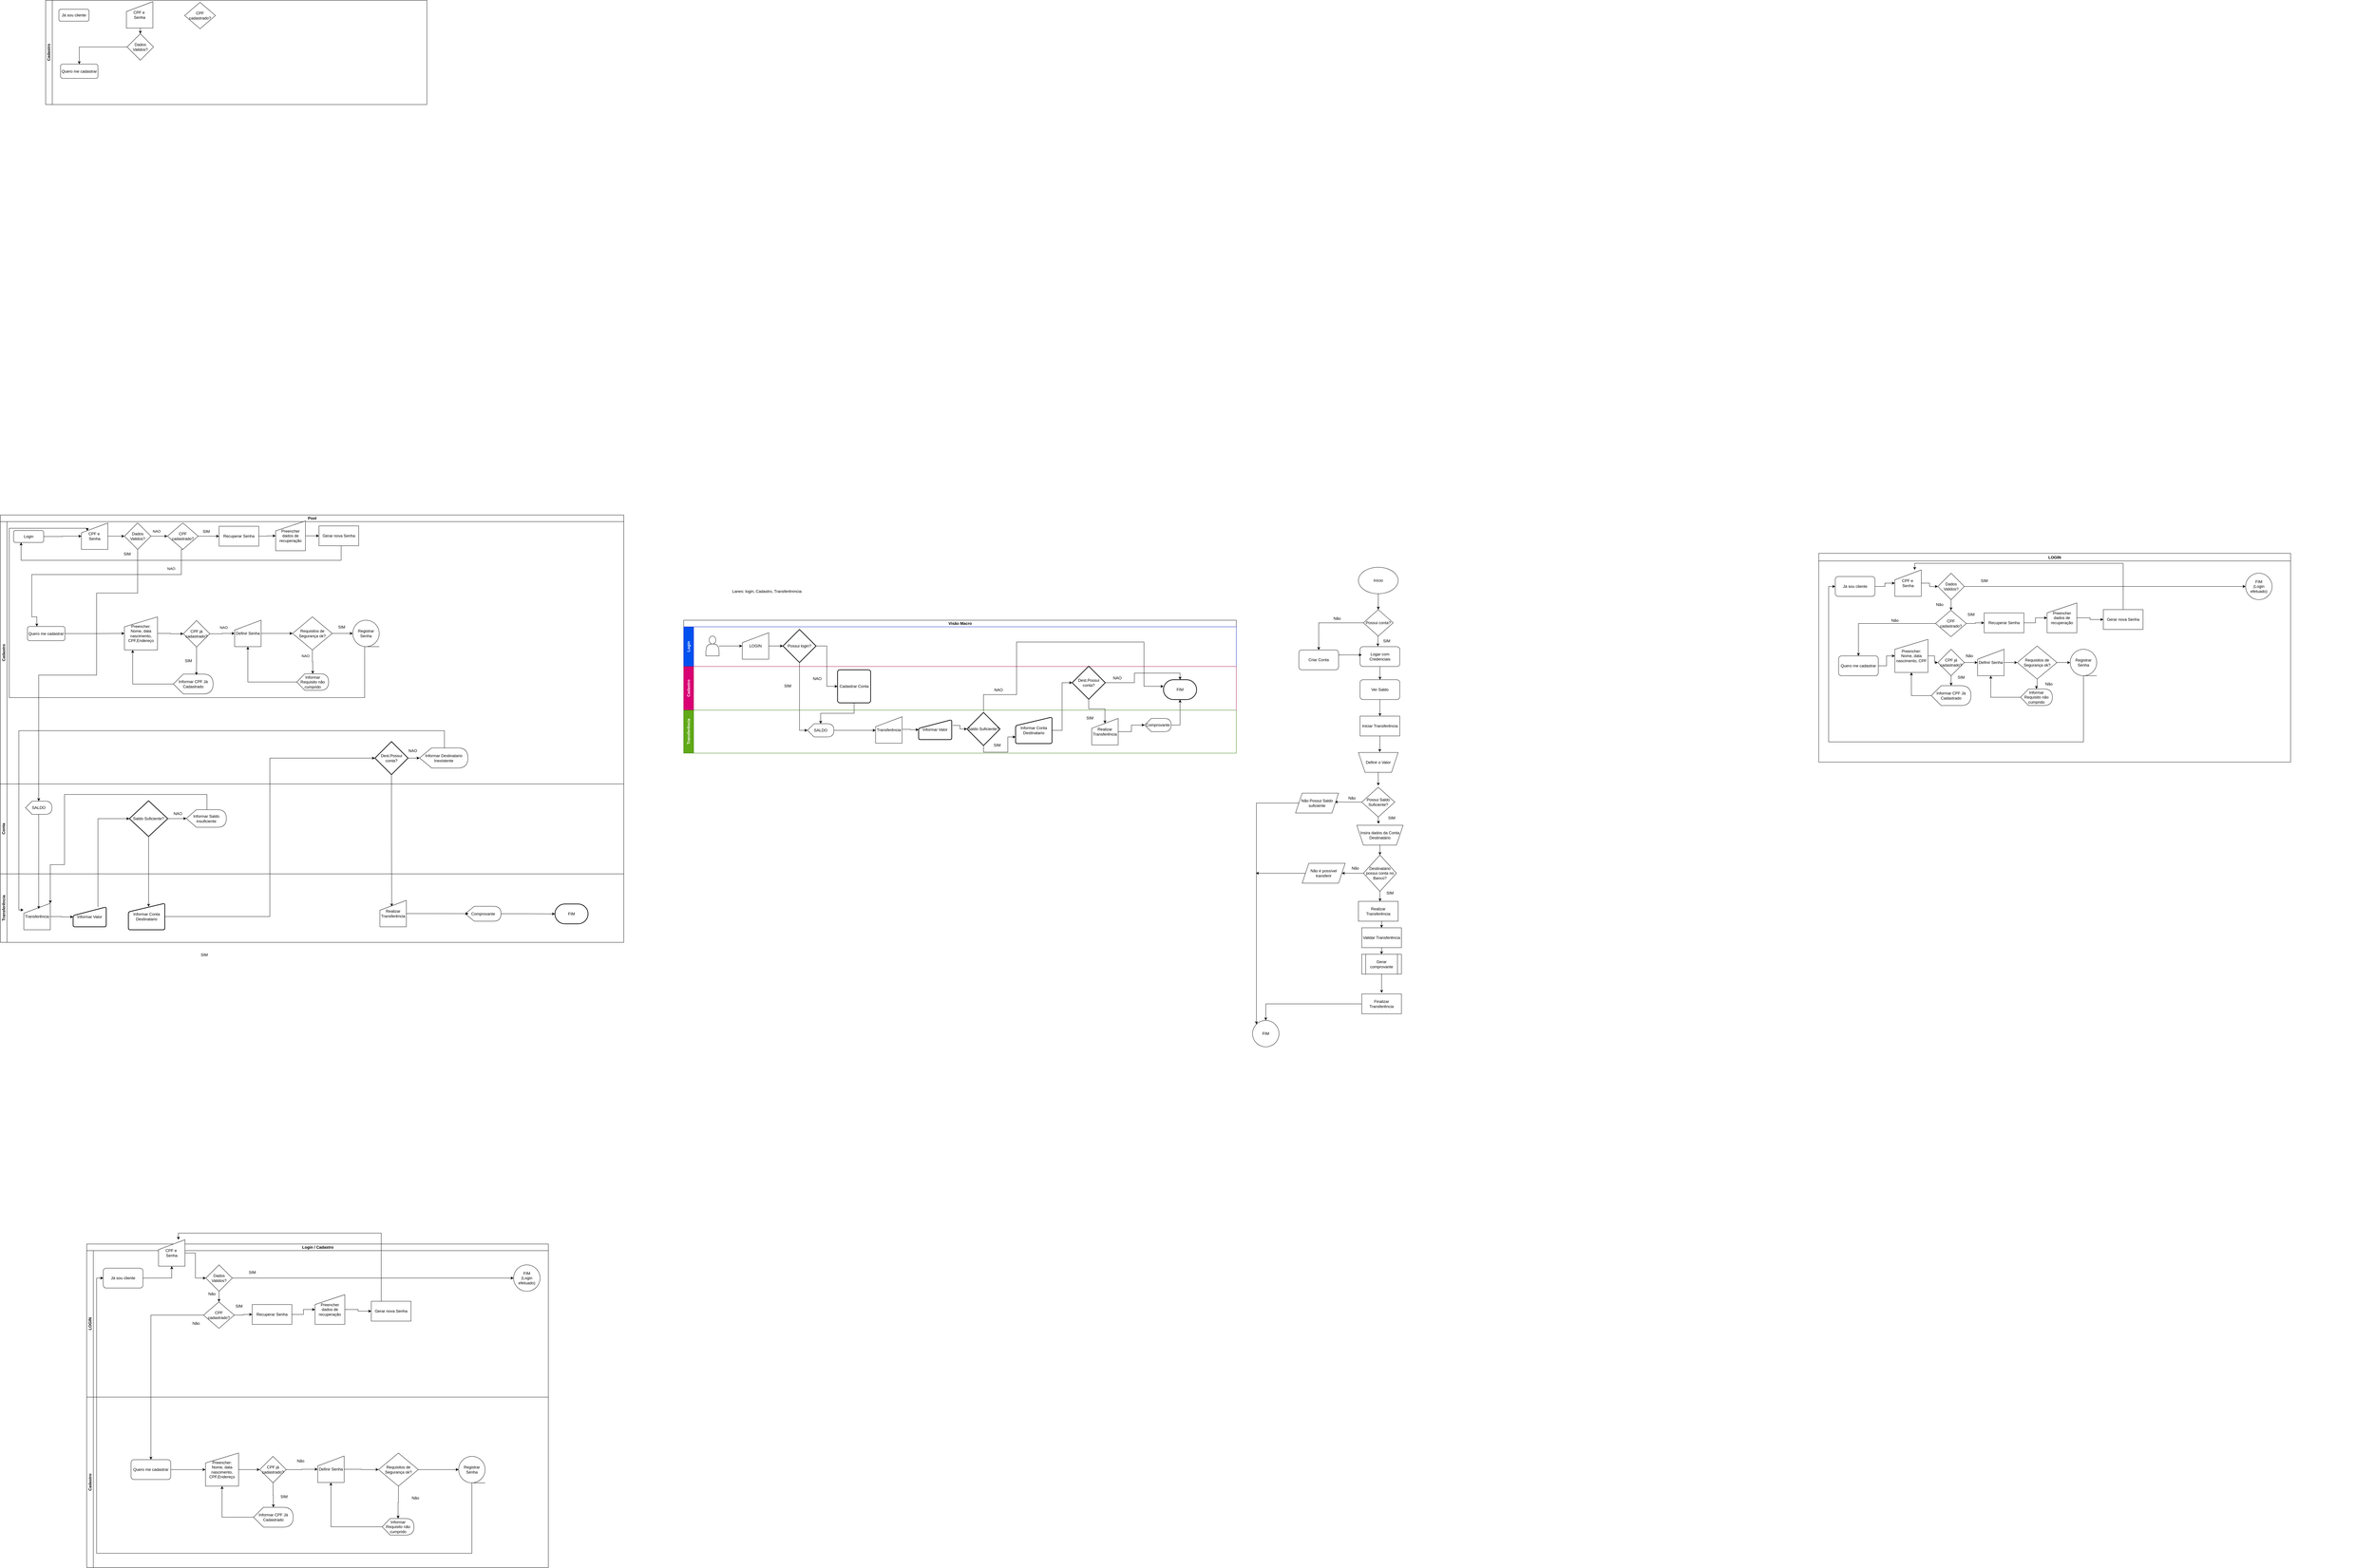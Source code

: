 <mxfile version="27.0.5" pages="2">
  <diagram name="FUNCIONAL" id="gYIJNVyBrI_II_At4Y5p">
    <mxGraphModel dx="7555" dy="3647" grid="0" gridSize="10" guides="0" tooltips="1" connect="1" arrows="1" fold="1" page="0" pageScale="1" pageWidth="827" pageHeight="1169" math="0" shadow="0">
      <root>
        <mxCell id="0" />
        <mxCell id="1" parent="0" />
        <mxCell id="37o7VVHi27gu3IQY9aIR-49" style="edgeStyle=orthogonalEdgeStyle;rounded=0;orthogonalLoop=1;jettySize=auto;html=1;exitX=0.5;exitY=1;exitDx=0;exitDy=0;fontFamily=Helvetica;fontSize=12;fontColor=default;" parent="1" source="37o7VVHi27gu3IQY9aIR-4" target="37o7VVHi27gu3IQY9aIR-5" edge="1">
          <mxGeometry relative="1" as="geometry" />
        </mxCell>
        <mxCell id="37o7VVHi27gu3IQY9aIR-4" value="Início" style="ellipse;whiteSpace=wrap;html=1;" parent="1" vertex="1">
          <mxGeometry x="-321" width="120" height="80" as="geometry" />
        </mxCell>
        <mxCell id="37o7VVHi27gu3IQY9aIR-9" style="edgeStyle=orthogonalEdgeStyle;rounded=0;orthogonalLoop=1;jettySize=auto;html=1;exitX=0;exitY=0.5;exitDx=0;exitDy=0;entryX=0.5;entryY=0;entryDx=0;entryDy=0;" parent="1" source="37o7VVHi27gu3IQY9aIR-5" target="37o7VVHi27gu3IQY9aIR-8" edge="1">
          <mxGeometry relative="1" as="geometry" />
        </mxCell>
        <mxCell id="37o7VVHi27gu3IQY9aIR-5" value="Possui conta?" style="rhombus;whiteSpace=wrap;html=1;" parent="1" vertex="1">
          <mxGeometry x="-306" y="128" width="90" height="80" as="geometry" />
        </mxCell>
        <mxCell id="37o7VVHi27gu3IQY9aIR-12" style="edgeStyle=orthogonalEdgeStyle;rounded=0;orthogonalLoop=1;jettySize=auto;html=1;exitX=0.5;exitY=1;exitDx=0;exitDy=0;entryX=0.5;entryY=0;entryDx=0;entryDy=0;" parent="1" source="37o7VVHi27gu3IQY9aIR-6" target="37o7VVHi27gu3IQY9aIR-11" edge="1">
          <mxGeometry relative="1" as="geometry" />
        </mxCell>
        <mxCell id="37o7VVHi27gu3IQY9aIR-6" value="Logar com Credenciais" style="rounded=1;whiteSpace=wrap;html=1;" parent="1" vertex="1">
          <mxGeometry x="-316" y="240" width="120" height="60" as="geometry" />
        </mxCell>
        <mxCell id="37o7VVHi27gu3IQY9aIR-8" value="Criar Conta" style="rounded=1;whiteSpace=wrap;html=1;" parent="1" vertex="1">
          <mxGeometry x="-501" y="250" width="120" height="60" as="geometry" />
        </mxCell>
        <mxCell id="37o7VVHi27gu3IQY9aIR-16" style="edgeStyle=orthogonalEdgeStyle;rounded=0;orthogonalLoop=1;jettySize=auto;html=1;exitX=0.5;exitY=1;exitDx=0;exitDy=0;entryX=0.5;entryY=0;entryDx=0;entryDy=0;" parent="1" source="37o7VVHi27gu3IQY9aIR-11" target="37o7VVHi27gu3IQY9aIR-15" edge="1">
          <mxGeometry relative="1" as="geometry" />
        </mxCell>
        <mxCell id="37o7VVHi27gu3IQY9aIR-11" value="Ver Saldo" style="rounded=1;whiteSpace=wrap;html=1;" parent="1" vertex="1">
          <mxGeometry x="-316" y="340" width="120" height="60" as="geometry" />
        </mxCell>
        <mxCell id="37o7VVHi27gu3IQY9aIR-15" value="Iniciar Transferência" style="rounded=0;whiteSpace=wrap;html=1;" parent="1" vertex="1">
          <mxGeometry x="-316" y="450" width="120" height="60" as="geometry" />
        </mxCell>
        <mxCell id="37o7VVHi27gu3IQY9aIR-23" style="edgeStyle=orthogonalEdgeStyle;rounded=0;orthogonalLoop=1;jettySize=auto;html=1;exitX=0;exitY=0.5;exitDx=0;exitDy=0;entryX=0.91;entryY=0.443;entryDx=0;entryDy=0;entryPerimeter=0;" parent="1" source="37o7VVHi27gu3IQY9aIR-17" target="37o7VVHi27gu3IQY9aIR-26" edge="1">
          <mxGeometry relative="1" as="geometry">
            <mxPoint x="-341" y="590" as="targetPoint" />
          </mxGeometry>
        </mxCell>
        <mxCell id="37o7VVHi27gu3IQY9aIR-17" value="Possui Saldo Suficiente?" style="rhombus;whiteSpace=wrap;html=1;" parent="1" vertex="1">
          <mxGeometry x="-311" y="665" width="100" height="90" as="geometry" />
        </mxCell>
        <mxCell id="37o7VVHi27gu3IQY9aIR-38" style="edgeStyle=orthogonalEdgeStyle;rounded=0;orthogonalLoop=1;jettySize=auto;html=1;exitX=0;exitY=0.5;exitDx=0;exitDy=0;entryX=1;entryY=0.5;entryDx=0;entryDy=0;fontFamily=Helvetica;fontSize=12;fontColor=default;" parent="1" source="37o7VVHi27gu3IQY9aIR-18" target="37o7VVHi27gu3IQY9aIR-37" edge="1">
          <mxGeometry relative="1" as="geometry" />
        </mxCell>
        <mxCell id="37o7VVHi27gu3IQY9aIR-18" value="Destinatário possui conta no Banco?" style="rhombus;whiteSpace=wrap;html=1;" parent="1" vertex="1">
          <mxGeometry x="-306" y="870" width="100" height="110" as="geometry" />
        </mxCell>
        <mxCell id="37o7VVHi27gu3IQY9aIR-64" style="edgeStyle=orthogonalEdgeStyle;rounded=0;orthogonalLoop=1;jettySize=auto;html=1;exitX=0.5;exitY=1;exitDx=0;exitDy=0;entryX=0.5;entryY=0;entryDx=0;entryDy=0;fontFamily=Helvetica;fontSize=12;fontColor=default;" parent="1" source="37o7VVHi27gu3IQY9aIR-24" target="37o7VVHi27gu3IQY9aIR-51" edge="1">
          <mxGeometry relative="1" as="geometry" />
        </mxCell>
        <mxCell id="37o7VVHi27gu3IQY9aIR-24" value="Realizar Transferência" style="rounded=1;whiteSpace=wrap;html=1;arcSize=0;" parent="1" vertex="1">
          <mxGeometry x="-321" y="1010" width="120" height="60" as="geometry" />
        </mxCell>
        <mxCell id="37o7VVHi27gu3IQY9aIR-60" style="edgeStyle=orthogonalEdgeStyle;rounded=0;orthogonalLoop=1;jettySize=auto;html=1;exitX=0;exitY=0.5;exitDx=0;exitDy=0;entryX=0;entryY=0;entryDx=0;entryDy=0;fontFamily=Helvetica;fontSize=12;fontColor=default;" parent="1" source="37o7VVHi27gu3IQY9aIR-26" target="37o7VVHi27gu3IQY9aIR-56" edge="1">
          <mxGeometry relative="1" as="geometry" />
        </mxCell>
        <mxCell id="37o7VVHi27gu3IQY9aIR-26" value="Não Possui Saldo suficiente" style="shape=parallelogram;perimeter=parallelogramPerimeter;whiteSpace=wrap;html=1;fixedSize=1;rounded=0;strokeColor=default;align=center;verticalAlign=middle;fontFamily=Helvetica;fontSize=12;fontColor=default;fillColor=default;" parent="1" vertex="1">
          <mxGeometry x="-511" y="683" width="130" height="60" as="geometry" />
        </mxCell>
        <mxCell id="37o7VVHi27gu3IQY9aIR-28" value="Definir o Valor" style="shape=trapezoid;perimeter=trapezoidPerimeter;whiteSpace=wrap;html=1;fixedSize=1;rounded=0;strokeColor=default;align=center;verticalAlign=middle;fontFamily=Helvetica;fontSize=12;fontColor=default;fillColor=default;direction=west;" parent="1" vertex="1">
          <mxGeometry x="-321" y="560" width="120" height="60" as="geometry" />
        </mxCell>
        <mxCell id="37o7VVHi27gu3IQY9aIR-34" style="edgeStyle=orthogonalEdgeStyle;rounded=0;orthogonalLoop=1;jettySize=auto;html=1;exitX=0.5;exitY=0;exitDx=0;exitDy=0;entryX=0.5;entryY=0;entryDx=0;entryDy=0;fontFamily=Helvetica;fontSize=12;fontColor=default;" parent="1" source="37o7VVHi27gu3IQY9aIR-32" target="37o7VVHi27gu3IQY9aIR-18" edge="1">
          <mxGeometry relative="1" as="geometry" />
        </mxCell>
        <mxCell id="37o7VVHi27gu3IQY9aIR-32" value="Insira dados da Conta Destinatário" style="shape=trapezoid;perimeter=trapezoidPerimeter;whiteSpace=wrap;html=1;fixedSize=1;rounded=0;strokeColor=default;align=center;verticalAlign=middle;fontFamily=Helvetica;fontSize=12;fontColor=default;fillColor=default;direction=west;" parent="1" vertex="1">
          <mxGeometry x="-326" y="780" width="140" height="60" as="geometry" />
        </mxCell>
        <mxCell id="37o7VVHi27gu3IQY9aIR-71" style="edgeStyle=orthogonalEdgeStyle;rounded=0;orthogonalLoop=1;jettySize=auto;html=1;exitX=0;exitY=0.5;exitDx=0;exitDy=0;fontFamily=Helvetica;fontSize=12;fontColor=default;" parent="1" source="37o7VVHi27gu3IQY9aIR-37" edge="1">
          <mxGeometry relative="1" as="geometry">
            <mxPoint x="-631" y="925" as="targetPoint" />
          </mxGeometry>
        </mxCell>
        <mxCell id="37o7VVHi27gu3IQY9aIR-37" value="Não é possível transferir" style="shape=parallelogram;perimeter=parallelogramPerimeter;whiteSpace=wrap;html=1;fixedSize=1;rounded=0;strokeColor=default;align=center;verticalAlign=middle;fontFamily=Helvetica;fontSize=12;fontColor=default;fillColor=default;" parent="1" vertex="1">
          <mxGeometry x="-491" y="895" width="130" height="60" as="geometry" />
        </mxCell>
        <mxCell id="37o7VVHi27gu3IQY9aIR-40" value="Gerar comprovante" style="shape=process;whiteSpace=wrap;html=1;backgroundOutline=1;rounded=0;strokeColor=default;align=center;verticalAlign=middle;fontFamily=Helvetica;fontSize=12;fontColor=default;fillColor=default;" parent="1" vertex="1">
          <mxGeometry x="-311" y="1170" width="120" height="60" as="geometry" />
        </mxCell>
        <mxCell id="37o7VVHi27gu3IQY9aIR-43" value="SIM" style="text;html=1;align=center;verticalAlign=middle;resizable=0;points=[];autosize=1;strokeColor=none;fillColor=none;fontFamily=Helvetica;fontSize=12;fontColor=default;" parent="1" vertex="1">
          <mxGeometry x="-256" y="208" width="40" height="30" as="geometry" />
        </mxCell>
        <mxCell id="37o7VVHi27gu3IQY9aIR-44" value="Não" style="text;html=1;align=center;verticalAlign=middle;resizable=0;points=[];autosize=1;strokeColor=none;fillColor=none;fontFamily=Helvetica;fontSize=12;fontColor=default;" parent="1" vertex="1">
          <mxGeometry x="-411" y="140" width="50" height="30" as="geometry" />
        </mxCell>
        <mxCell id="37o7VVHi27gu3IQY9aIR-45" value="SIM" style="text;html=1;align=center;verticalAlign=middle;resizable=0;points=[];autosize=1;strokeColor=none;fillColor=none;fontFamily=Helvetica;fontSize=12;fontColor=default;" parent="1" vertex="1">
          <mxGeometry x="-241" y="743" width="40" height="30" as="geometry" />
        </mxCell>
        <mxCell id="37o7VVHi27gu3IQY9aIR-46" value="Não" style="text;html=1;align=center;verticalAlign=middle;resizable=0;points=[];autosize=1;strokeColor=none;fillColor=none;fontFamily=Helvetica;fontSize=12;fontColor=default;" parent="1" vertex="1">
          <mxGeometry x="-366" y="683" width="50" height="30" as="geometry" />
        </mxCell>
        <mxCell id="37o7VVHi27gu3IQY9aIR-47" value="SIM" style="text;html=1;align=center;verticalAlign=middle;resizable=0;points=[];autosize=1;strokeColor=none;fillColor=none;fontFamily=Helvetica;fontSize=12;fontColor=default;" parent="1" vertex="1">
          <mxGeometry x="-246" y="970" width="40" height="30" as="geometry" />
        </mxCell>
        <mxCell id="37o7VVHi27gu3IQY9aIR-48" value="Não" style="text;html=1;align=center;verticalAlign=middle;resizable=0;points=[];autosize=1;strokeColor=none;fillColor=none;fontFamily=Helvetica;fontSize=12;fontColor=default;" parent="1" vertex="1">
          <mxGeometry x="-356" y="895" width="50" height="30" as="geometry" />
        </mxCell>
        <mxCell id="37o7VVHi27gu3IQY9aIR-50" style="edgeStyle=orthogonalEdgeStyle;rounded=0;orthogonalLoop=1;jettySize=auto;html=1;exitX=0.5;exitY=1;exitDx=0;exitDy=0;entryX=0.464;entryY=1.026;entryDx=0;entryDy=0;entryPerimeter=0;fontFamily=Helvetica;fontSize=12;fontColor=default;" parent="1" source="37o7VVHi27gu3IQY9aIR-15" target="37o7VVHi27gu3IQY9aIR-28" edge="1">
          <mxGeometry relative="1" as="geometry" />
        </mxCell>
        <mxCell id="37o7VVHi27gu3IQY9aIR-65" style="edgeStyle=orthogonalEdgeStyle;rounded=0;orthogonalLoop=1;jettySize=auto;html=1;exitX=0.5;exitY=1;exitDx=0;exitDy=0;entryX=0.5;entryY=0;entryDx=0;entryDy=0;fontFamily=Helvetica;fontSize=12;fontColor=default;" parent="1" source="37o7VVHi27gu3IQY9aIR-51" target="37o7VVHi27gu3IQY9aIR-40" edge="1">
          <mxGeometry relative="1" as="geometry" />
        </mxCell>
        <mxCell id="37o7VVHi27gu3IQY9aIR-51" value="Validar Transferência" style="rounded=0;whiteSpace=wrap;html=1;strokeColor=default;align=center;verticalAlign=middle;fontFamily=Helvetica;fontSize=12;fontColor=default;fillColor=default;" parent="1" vertex="1">
          <mxGeometry x="-311" y="1090" width="120" height="60" as="geometry" />
        </mxCell>
        <mxCell id="37o7VVHi27gu3IQY9aIR-59" style="edgeStyle=orthogonalEdgeStyle;rounded=0;orthogonalLoop=1;jettySize=auto;html=1;exitX=0;exitY=0.5;exitDx=0;exitDy=0;entryX=0.5;entryY=0;entryDx=0;entryDy=0;fontFamily=Helvetica;fontSize=12;fontColor=default;" parent="1" source="37o7VVHi27gu3IQY9aIR-54" target="37o7VVHi27gu3IQY9aIR-56" edge="1">
          <mxGeometry relative="1" as="geometry" />
        </mxCell>
        <mxCell id="37o7VVHi27gu3IQY9aIR-54" value="Finalizar Transferência" style="rounded=0;whiteSpace=wrap;html=1;strokeColor=default;align=center;verticalAlign=middle;fontFamily=Helvetica;fontSize=12;fontColor=default;fillColor=default;" parent="1" vertex="1">
          <mxGeometry x="-311" y="1290" width="120" height="60" as="geometry" />
        </mxCell>
        <mxCell id="37o7VVHi27gu3IQY9aIR-56" value="FIM" style="ellipse;whiteSpace=wrap;html=1;aspect=fixed;rounded=0;strokeColor=default;align=center;verticalAlign=middle;fontFamily=Helvetica;fontSize=12;fontColor=default;fillColor=default;" parent="1" vertex="1">
          <mxGeometry x="-641" y="1370" width="80" height="80" as="geometry" />
        </mxCell>
        <mxCell id="37o7VVHi27gu3IQY9aIR-62" style="edgeStyle=orthogonalEdgeStyle;rounded=0;orthogonalLoop=1;jettySize=auto;html=1;exitX=0.5;exitY=1;exitDx=0;exitDy=0;entryX=0.531;entryY=1.074;entryDx=0;entryDy=0;entryPerimeter=0;fontFamily=Helvetica;fontSize=12;fontColor=default;" parent="1" source="37o7VVHi27gu3IQY9aIR-17" target="37o7VVHi27gu3IQY9aIR-32" edge="1">
          <mxGeometry relative="1" as="geometry" />
        </mxCell>
        <mxCell id="37o7VVHi27gu3IQY9aIR-63" style="edgeStyle=orthogonalEdgeStyle;rounded=0;orthogonalLoop=1;jettySize=auto;html=1;exitX=0.5;exitY=1;exitDx=0;exitDy=0;entryX=0.544;entryY=0;entryDx=0;entryDy=0;entryPerimeter=0;fontFamily=Helvetica;fontSize=12;fontColor=default;" parent="1" source="37o7VVHi27gu3IQY9aIR-18" target="37o7VVHi27gu3IQY9aIR-24" edge="1">
          <mxGeometry relative="1" as="geometry" />
        </mxCell>
        <mxCell id="37o7VVHi27gu3IQY9aIR-66" style="edgeStyle=orthogonalEdgeStyle;rounded=0;orthogonalLoop=1;jettySize=auto;html=1;exitX=0.5;exitY=1;exitDx=0;exitDy=0;entryX=0.501;entryY=-0.055;entryDx=0;entryDy=0;entryPerimeter=0;fontFamily=Helvetica;fontSize=12;fontColor=default;" parent="1" source="37o7VVHi27gu3IQY9aIR-40" target="37o7VVHi27gu3IQY9aIR-54" edge="1">
          <mxGeometry relative="1" as="geometry" />
        </mxCell>
        <mxCell id="37o7VVHi27gu3IQY9aIR-67" style="edgeStyle=orthogonalEdgeStyle;rounded=0;orthogonalLoop=1;jettySize=auto;html=1;exitX=0.5;exitY=1;exitDx=0;exitDy=0;entryX=0.448;entryY=-0.012;entryDx=0;entryDy=0;entryPerimeter=0;fontFamily=Helvetica;fontSize=12;fontColor=default;" parent="1" source="37o7VVHi27gu3IQY9aIR-5" target="37o7VVHi27gu3IQY9aIR-6" edge="1">
          <mxGeometry relative="1" as="geometry" />
        </mxCell>
        <mxCell id="37o7VVHi27gu3IQY9aIR-69" style="edgeStyle=orthogonalEdgeStyle;rounded=0;orthogonalLoop=1;jettySize=auto;html=1;exitX=1;exitY=0.25;exitDx=0;exitDy=0;entryX=0.042;entryY=0.417;entryDx=0;entryDy=0;entryPerimeter=0;fontFamily=Helvetica;fontSize=12;fontColor=default;" parent="1" source="37o7VVHi27gu3IQY9aIR-8" target="37o7VVHi27gu3IQY9aIR-6" edge="1">
          <mxGeometry relative="1" as="geometry" />
        </mxCell>
        <mxCell id="37o7VVHi27gu3IQY9aIR-70" style="edgeStyle=orthogonalEdgeStyle;rounded=0;orthogonalLoop=1;jettySize=auto;html=1;exitX=0.5;exitY=0;exitDx=0;exitDy=0;entryX=0.499;entryY=-0.056;entryDx=0;entryDy=0;entryPerimeter=0;fontFamily=Helvetica;fontSize=12;fontColor=default;" parent="1" source="37o7VVHi27gu3IQY9aIR-28" target="37o7VVHi27gu3IQY9aIR-17" edge="1">
          <mxGeometry relative="1" as="geometry" />
        </mxCell>
        <mxCell id="iYzIepz9ZAn4X_LT2Ltt-5" value="Visão&amp;nbsp;&lt;span style=&quot;background-color: transparent; color: light-dark(rgb(0, 0, 0), rgb(255, 255, 255));&quot;&gt;Macro&lt;/span&gt;" style="swimlane;childLayout=stackLayout;resizeParent=1;resizeParentMax=0;horizontal=1;startSize=20;horizontalStack=0;html=1;" parent="1" vertex="1">
          <mxGeometry x="-2360" y="160" width="1670" height="402" as="geometry" />
        </mxCell>
        <mxCell id="iYzIepz9ZAn4X_LT2Ltt-6" value="Login" style="swimlane;startSize=30;horizontal=0;html=1;fillColor=#0050ef;fontColor=#ffffff;strokeColor=#001DBC;" parent="iYzIepz9ZAn4X_LT2Ltt-5" vertex="1">
          <mxGeometry y="20" width="1670" height="120" as="geometry" />
        </mxCell>
        <mxCell id="iYzIepz9ZAn4X_LT2Ltt-16" value="" style="edgeStyle=orthogonalEdgeStyle;rounded=0;orthogonalLoop=1;jettySize=auto;html=1;" parent="iYzIepz9ZAn4X_LT2Ltt-6" source="iYzIepz9ZAn4X_LT2Ltt-10" target="iYzIepz9ZAn4X_LT2Ltt-11" edge="1">
          <mxGeometry relative="1" as="geometry" />
        </mxCell>
        <mxCell id="iYzIepz9ZAn4X_LT2Ltt-10" value="" style="shape=actor;whiteSpace=wrap;html=1;" parent="iYzIepz9ZAn4X_LT2Ltt-6" vertex="1">
          <mxGeometry x="67" y="28" width="40" height="60" as="geometry" />
        </mxCell>
        <mxCell id="iYzIepz9ZAn4X_LT2Ltt-30" value="" style="edgeStyle=orthogonalEdgeStyle;rounded=0;orthogonalLoop=1;jettySize=auto;html=1;" parent="iYzIepz9ZAn4X_LT2Ltt-6" source="iYzIepz9ZAn4X_LT2Ltt-11" target="iYzIepz9ZAn4X_LT2Ltt-27" edge="1">
          <mxGeometry relative="1" as="geometry" />
        </mxCell>
        <mxCell id="iYzIepz9ZAn4X_LT2Ltt-11" value="LOGIN" style="shape=manualInput;whiteSpace=wrap;html=1;" parent="iYzIepz9ZAn4X_LT2Ltt-6" vertex="1">
          <mxGeometry x="177" y="18" width="80" height="80" as="geometry" />
        </mxCell>
        <mxCell id="iYzIepz9ZAn4X_LT2Ltt-27" value="Possui login?" style="strokeWidth=2;html=1;shape=mxgraph.flowchart.decision;whiteSpace=wrap;" parent="iYzIepz9ZAn4X_LT2Ltt-6" vertex="1">
          <mxGeometry x="300" y="8" width="100" height="100" as="geometry" />
        </mxCell>
        <mxCell id="iYzIepz9ZAn4X_LT2Ltt-7" value="Cadastro" style="swimlane;startSize=30;horizontal=0;html=1;fillColor=#d80073;fontColor=#ffffff;strokeColor=#A50040;" parent="iYzIepz9ZAn4X_LT2Ltt-5" vertex="1">
          <mxGeometry y="140" width="1670" height="132" as="geometry" />
        </mxCell>
        <mxCell id="iYzIepz9ZAn4X_LT2Ltt-15" value="FIM" style="strokeWidth=2;html=1;shape=mxgraph.flowchart.terminator;whiteSpace=wrap;" parent="iYzIepz9ZAn4X_LT2Ltt-7" vertex="1">
          <mxGeometry x="1450" y="40" width="100" height="60" as="geometry" />
        </mxCell>
        <mxCell id="iYzIepz9ZAn4X_LT2Ltt-29" value="Cadastrar Conta" style="rounded=1;whiteSpace=wrap;html=1;absoluteArcSize=1;arcSize=14;strokeWidth=2;" parent="iYzIepz9ZAn4X_LT2Ltt-7" vertex="1">
          <mxGeometry x="465" y="10" width="100" height="100" as="geometry" />
        </mxCell>
        <mxCell id="iYzIepz9ZAn4X_LT2Ltt-57" value="SIM" style="text;html=1;align=center;verticalAlign=middle;resizable=0;points=[];autosize=1;strokeColor=none;fillColor=none;" parent="iYzIepz9ZAn4X_LT2Ltt-7" vertex="1">
          <mxGeometry x="294" y="44" width="40" height="30" as="geometry" />
        </mxCell>
        <mxCell id="iYzIepz9ZAn4X_LT2Ltt-56" value="NAO" style="text;html=1;align=center;verticalAlign=middle;resizable=0;points=[];autosize=1;strokeColor=none;fillColor=none;" parent="iYzIepz9ZAn4X_LT2Ltt-7" vertex="1">
          <mxGeometry x="378" y="22" width="50" height="30" as="geometry" />
        </mxCell>
        <mxCell id="iYzIepz9ZAn4X_LT2Ltt-44" value="Dest.Possui conta?" style="strokeWidth=2;html=1;shape=mxgraph.flowchart.decision;whiteSpace=wrap;" parent="iYzIepz9ZAn4X_LT2Ltt-7" vertex="1">
          <mxGeometry x="1174" y="-1" width="100" height="100" as="geometry" />
        </mxCell>
        <mxCell id="iYzIepz9ZAn4X_LT2Ltt-47" style="edgeStyle=orthogonalEdgeStyle;rounded=0;orthogonalLoop=1;jettySize=auto;html=1;exitX=1;exitY=0.5;exitDx=0;exitDy=0;exitPerimeter=0;entryX=0.5;entryY=0;entryDx=0;entryDy=0;entryPerimeter=0;" parent="iYzIepz9ZAn4X_LT2Ltt-7" source="iYzIepz9ZAn4X_LT2Ltt-44" target="iYzIepz9ZAn4X_LT2Ltt-15" edge="1">
          <mxGeometry relative="1" as="geometry" />
        </mxCell>
        <mxCell id="iYzIepz9ZAn4X_LT2Ltt-59" value="NAO" style="text;html=1;align=center;verticalAlign=middle;resizable=0;points=[];autosize=1;strokeColor=none;fillColor=none;" parent="iYzIepz9ZAn4X_LT2Ltt-7" vertex="1">
          <mxGeometry x="1285" y="20" width="50" height="30" as="geometry" />
        </mxCell>
        <mxCell id="iYzIepz9ZAn4X_LT2Ltt-58" value="NAO" style="text;html=1;align=center;verticalAlign=middle;resizable=0;points=[];autosize=1;strokeColor=none;fillColor=none;" parent="iYzIepz9ZAn4X_LT2Ltt-7" vertex="1">
          <mxGeometry x="926" y="56" width="50" height="30" as="geometry" />
        </mxCell>
        <mxCell id="iYzIepz9ZAn4X_LT2Ltt-31" style="edgeStyle=orthogonalEdgeStyle;rounded=0;orthogonalLoop=1;jettySize=auto;html=1;exitX=0.5;exitY=1;exitDx=0;exitDy=0;exitPerimeter=0;entryX=0;entryY=0.5;entryDx=0;entryDy=0;entryPerimeter=0;" parent="iYzIepz9ZAn4X_LT2Ltt-5" source="iYzIepz9ZAn4X_LT2Ltt-27" target="iYzIepz9ZAn4X_LT2Ltt-12" edge="1">
          <mxGeometry relative="1" as="geometry" />
        </mxCell>
        <mxCell id="iYzIepz9ZAn4X_LT2Ltt-34" style="edgeStyle=orthogonalEdgeStyle;rounded=0;orthogonalLoop=1;jettySize=auto;html=1;exitX=0.5;exitY=1;exitDx=0;exitDy=0;entryX=0;entryY=0;entryDx=40;entryDy=0;entryPerimeter=0;" parent="iYzIepz9ZAn4X_LT2Ltt-5" source="iYzIepz9ZAn4X_LT2Ltt-29" target="iYzIepz9ZAn4X_LT2Ltt-12" edge="1">
          <mxGeometry relative="1" as="geometry" />
        </mxCell>
        <mxCell id="iYzIepz9ZAn4X_LT2Ltt-53" style="edgeStyle=orthogonalEdgeStyle;rounded=0;orthogonalLoop=1;jettySize=auto;html=1;exitX=0.5;exitY=1;exitDx=0;exitDy=0;exitPerimeter=0;entryX=0.5;entryY=0.188;entryDx=0;entryDy=0;entryPerimeter=0;" parent="iYzIepz9ZAn4X_LT2Ltt-5" source="iYzIepz9ZAn4X_LT2Ltt-44" target="iYzIepz9ZAn4X_LT2Ltt-52" edge="1">
          <mxGeometry relative="1" as="geometry" />
        </mxCell>
        <mxCell id="iYzIepz9ZAn4X_LT2Ltt-55" style="edgeStyle=orthogonalEdgeStyle;rounded=0;orthogonalLoop=1;jettySize=auto;html=1;exitX=1;exitY=0.5;exitDx=0;exitDy=0;exitPerimeter=0;entryX=0.5;entryY=1;entryDx=0;entryDy=0;entryPerimeter=0;" parent="iYzIepz9ZAn4X_LT2Ltt-5" source="iYzIepz9ZAn4X_LT2Ltt-24" target="iYzIepz9ZAn4X_LT2Ltt-15" edge="1">
          <mxGeometry relative="1" as="geometry" />
        </mxCell>
        <mxCell id="iYzIepz9ZAn4X_LT2Ltt-62" style="edgeStyle=orthogonalEdgeStyle;rounded=0;orthogonalLoop=1;jettySize=auto;html=1;exitX=1;exitY=0.5;exitDx=0;exitDy=0;entryX=0;entryY=0.5;entryDx=0;entryDy=0;entryPerimeter=0;" parent="iYzIepz9ZAn4X_LT2Ltt-5" source="iYzIepz9ZAn4X_LT2Ltt-42" target="iYzIepz9ZAn4X_LT2Ltt-44" edge="1">
          <mxGeometry relative="1" as="geometry" />
        </mxCell>
        <mxCell id="iYzIepz9ZAn4X_LT2Ltt-33" style="edgeStyle=orthogonalEdgeStyle;rounded=0;orthogonalLoop=1;jettySize=auto;html=1;exitX=1;exitY=0.5;exitDx=0;exitDy=0;exitPerimeter=0;entryX=0;entryY=0.5;entryDx=0;entryDy=0;" parent="iYzIepz9ZAn4X_LT2Ltt-5" source="iYzIepz9ZAn4X_LT2Ltt-27" target="iYzIepz9ZAn4X_LT2Ltt-29" edge="1">
          <mxGeometry relative="1" as="geometry" />
        </mxCell>
        <mxCell id="iYzIepz9ZAn4X_LT2Ltt-48" style="edgeStyle=orthogonalEdgeStyle;rounded=0;orthogonalLoop=1;jettySize=auto;html=1;entryX=0;entryY=0.333;entryDx=0;entryDy=0;entryPerimeter=0;" parent="iYzIepz9ZAn4X_LT2Ltt-5" target="iYzIepz9ZAn4X_LT2Ltt-15" edge="1">
          <mxGeometry relative="1" as="geometry">
            <mxPoint x="906" y="276" as="sourcePoint" />
            <Array as="points">
              <mxPoint x="906" y="225" />
              <mxPoint x="1006" y="225" />
              <mxPoint x="1006" y="66" />
              <mxPoint x="1391" y="66" />
              <mxPoint x="1391" y="200" />
            </Array>
          </mxGeometry>
        </mxCell>
        <mxCell id="iYzIepz9ZAn4X_LT2Ltt-8" value="&lt;font&gt;Transferência&lt;/font&gt;" style="swimlane;startSize=30;horizontal=0;html=1;align=center;fillColor=#60a917;fontColor=#ffffff;strokeColor=#2D7600;" parent="iYzIepz9ZAn4X_LT2Ltt-5" vertex="1">
          <mxGeometry y="272" width="1670" height="130" as="geometry" />
        </mxCell>
        <mxCell id="iYzIepz9ZAn4X_LT2Ltt-37" value="" style="edgeStyle=orthogonalEdgeStyle;rounded=0;orthogonalLoop=1;jettySize=auto;html=1;" parent="iYzIepz9ZAn4X_LT2Ltt-8" source="iYzIepz9ZAn4X_LT2Ltt-13" target="iYzIepz9ZAn4X_LT2Ltt-36" edge="1">
          <mxGeometry relative="1" as="geometry">
            <Array as="points">
              <mxPoint x="685" y="58" />
              <mxPoint x="685" y="59" />
            </Array>
          </mxGeometry>
        </mxCell>
        <mxCell id="iYzIepz9ZAn4X_LT2Ltt-13" value="Transferência" style="shape=manualInput;whiteSpace=wrap;html=1;" parent="iYzIepz9ZAn4X_LT2Ltt-8" vertex="1">
          <mxGeometry x="580" y="20" width="80" height="80" as="geometry" />
        </mxCell>
        <mxCell id="iYzIepz9ZAn4X_LT2Ltt-24" value="Comprovante" style="shape=display;whiteSpace=wrap;html=1;" parent="iYzIepz9ZAn4X_LT2Ltt-8" vertex="1">
          <mxGeometry x="1393" y="25" width="80" height="40" as="geometry" />
        </mxCell>
        <mxCell id="iYzIepz9ZAn4X_LT2Ltt-36" value="Informar Valor" style="html=1;strokeWidth=2;shape=manualInput;whiteSpace=wrap;rounded=1;size=26;arcSize=11;" parent="iYzIepz9ZAn4X_LT2Ltt-8" vertex="1">
          <mxGeometry x="710" y="29" width="100" height="60" as="geometry" />
        </mxCell>
        <mxCell id="iYzIepz9ZAn4X_LT2Ltt-42" value="Informar Conta&lt;br&gt;Destinatario" style="html=1;strokeWidth=2;shape=manualInput;whiteSpace=wrap;rounded=1;size=26;arcSize=11;" parent="iYzIepz9ZAn4X_LT2Ltt-8" vertex="1">
          <mxGeometry x="1003" y="21" width="110" height="80" as="geometry" />
        </mxCell>
        <mxCell id="iYzIepz9ZAn4X_LT2Ltt-54" value="" style="edgeStyle=orthogonalEdgeStyle;rounded=0;orthogonalLoop=1;jettySize=auto;html=1;" parent="iYzIepz9ZAn4X_LT2Ltt-8" source="iYzIepz9ZAn4X_LT2Ltt-52" target="iYzIepz9ZAn4X_LT2Ltt-24" edge="1">
          <mxGeometry relative="1" as="geometry" />
        </mxCell>
        <mxCell id="iYzIepz9ZAn4X_LT2Ltt-52" value="Realizar&lt;br&gt;Transferência" style="shape=manualInput;whiteSpace=wrap;html=1;" parent="iYzIepz9ZAn4X_LT2Ltt-8" vertex="1">
          <mxGeometry x="1233" y="25" width="80" height="80" as="geometry" />
        </mxCell>
        <mxCell id="iYzIepz9ZAn4X_LT2Ltt-60" value="SIM" style="text;html=1;align=center;verticalAlign=middle;resizable=0;points=[];autosize=1;strokeColor=none;fillColor=none;" parent="iYzIepz9ZAn4X_LT2Ltt-8" vertex="1">
          <mxGeometry x="927" y="91" width="40" height="30" as="geometry" />
        </mxCell>
        <mxCell id="n8ii3sNjxBkrGszpnpCZ-1" style="edgeStyle=orthogonalEdgeStyle;rounded=0;orthogonalLoop=1;jettySize=auto;html=1;exitX=1;exitY=0.5;exitDx=0;exitDy=0;exitPerimeter=0;" parent="iYzIepz9ZAn4X_LT2Ltt-8" source="iYzIepz9ZAn4X_LT2Ltt-12" target="iYzIepz9ZAn4X_LT2Ltt-13" edge="1">
          <mxGeometry relative="1" as="geometry">
            <Array as="points">
              <mxPoint x="551" y="61" />
              <mxPoint x="551" y="61" />
            </Array>
          </mxGeometry>
        </mxCell>
        <mxCell id="iYzIepz9ZAn4X_LT2Ltt-12" value="SALDO" style="shape=display;whiteSpace=wrap;html=1;" parent="iYzIepz9ZAn4X_LT2Ltt-8" vertex="1">
          <mxGeometry x="374" y="41" width="80" height="40" as="geometry" />
        </mxCell>
        <mxCell id="iYzIepz9ZAn4X_LT2Ltt-38" value="Saldo Suficiente?" style="strokeWidth=2;html=1;shape=mxgraph.flowchart.decision;whiteSpace=wrap;" parent="iYzIepz9ZAn4X_LT2Ltt-8" vertex="1">
          <mxGeometry x="856" y="7" width="100" height="100" as="geometry" />
        </mxCell>
        <mxCell id="iYzIepz9ZAn4X_LT2Ltt-49" style="edgeStyle=orthogonalEdgeStyle;rounded=0;orthogonalLoop=1;jettySize=auto;html=1;entryX=0;entryY=0.5;entryDx=0;entryDy=0;entryPerimeter=0;" parent="iYzIepz9ZAn4X_LT2Ltt-8" target="iYzIepz9ZAn4X_LT2Ltt-38" edge="1">
          <mxGeometry relative="1" as="geometry">
            <mxPoint x="813" y="46" as="sourcePoint" />
          </mxGeometry>
        </mxCell>
        <mxCell id="iYzIepz9ZAn4X_LT2Ltt-51" style="edgeStyle=orthogonalEdgeStyle;rounded=0;orthogonalLoop=1;jettySize=auto;html=1;exitX=0.5;exitY=1;exitDx=0;exitDy=0;exitPerimeter=0;entryX=0;entryY=0.75;entryDx=0;entryDy=0;" parent="iYzIepz9ZAn4X_LT2Ltt-8" source="iYzIepz9ZAn4X_LT2Ltt-38" target="iYzIepz9ZAn4X_LT2Ltt-42" edge="1">
          <mxGeometry relative="1" as="geometry" />
        </mxCell>
        <mxCell id="iYzIepz9ZAn4X_LT2Ltt-61" value="SIM" style="text;html=1;align=center;verticalAlign=middle;resizable=0;points=[];autosize=1;strokeColor=none;fillColor=none;" parent="iYzIepz9ZAn4X_LT2Ltt-8" vertex="1">
          <mxGeometry x="1207" y="9" width="40" height="30" as="geometry" />
        </mxCell>
        <mxCell id="iYzIepz9ZAn4X_LT2Ltt-9" value="Lanes: login, Cadastro, Transferênmcia" style="text;html=1;align=center;verticalAlign=middle;resizable=0;points=[];autosize=1;strokeColor=none;fillColor=none;" parent="1" vertex="1">
          <mxGeometry x="-2223" y="60" width="227" height="26" as="geometry" />
        </mxCell>
        <mxCell id="OG4bD8vopWJReQdSN9sa-51" value="Login / Cadastro" style="swimlane;childLayout=stackLayout;resizeParent=1;resizeParentMax=0;horizontal=1;startSize=20;horizontalStack=0;html=1;" parent="1" vertex="1">
          <mxGeometry x="-4164" y="2046" width="1395" height="978" as="geometry" />
        </mxCell>
        <mxCell id="OG4bD8vopWJReQdSN9sa-107" style="edgeStyle=orthogonalEdgeStyle;rounded=0;orthogonalLoop=1;jettySize=auto;html=1;exitX=0;exitY=0.5;exitDx=0;exitDy=0;" parent="OG4bD8vopWJReQdSN9sa-51" source="OG4bD8vopWJReQdSN9sa-108" target="OG4bD8vopWJReQdSN9sa-99" edge="1">
          <mxGeometry relative="1" as="geometry" />
        </mxCell>
        <mxCell id="OG4bD8vopWJReQdSN9sa-52" value="LOGIN" style="swimlane;startSize=20;horizontal=0;html=1;" parent="OG4bD8vopWJReQdSN9sa-51" vertex="1">
          <mxGeometry y="20" width="1395" height="443" as="geometry" />
        </mxCell>
        <mxCell id="OG4bD8vopWJReQdSN9sa-96" value="" style="edgeStyle=orthogonalEdgeStyle;rounded=0;orthogonalLoop=1;jettySize=auto;html=1;" parent="OG4bD8vopWJReQdSN9sa-52" source="OG4bD8vopWJReQdSN9sa-97" target="OG4bD8vopWJReQdSN9sa-101" edge="1">
          <mxGeometry relative="1" as="geometry" />
        </mxCell>
        <mxCell id="OG4bD8vopWJReQdSN9sa-97" value="Já sou cliente" style="rounded=1;whiteSpace=wrap;html=1;" parent="OG4bD8vopWJReQdSN9sa-52" vertex="1">
          <mxGeometry x="50.0" y="53" width="120" height="60" as="geometry" />
        </mxCell>
        <mxCell id="OG4bD8vopWJReQdSN9sa-100" value="" style="edgeStyle=orthogonalEdgeStyle;rounded=0;orthogonalLoop=1;jettySize=auto;html=1;" parent="OG4bD8vopWJReQdSN9sa-52" source="OG4bD8vopWJReQdSN9sa-101" target="OG4bD8vopWJReQdSN9sa-104" edge="1">
          <mxGeometry relative="1" as="geometry" />
        </mxCell>
        <mxCell id="OG4bD8vopWJReQdSN9sa-101" value="CPF e&amp;nbsp;&lt;br&gt;Senha" style="shape=manualInput;whiteSpace=wrap;html=1;" parent="OG4bD8vopWJReQdSN9sa-52" vertex="1">
          <mxGeometry x="217.0" y="-33" width="80" height="80" as="geometry" />
        </mxCell>
        <mxCell id="OG4bD8vopWJReQdSN9sa-102" value="" style="edgeStyle=orthogonalEdgeStyle;rounded=0;orthogonalLoop=1;jettySize=auto;html=1;" parent="OG4bD8vopWJReQdSN9sa-52" source="OG4bD8vopWJReQdSN9sa-104" target="OG4bD8vopWJReQdSN9sa-108" edge="1">
          <mxGeometry relative="1" as="geometry" />
        </mxCell>
        <mxCell id="OG4bD8vopWJReQdSN9sa-103" style="edgeStyle=orthogonalEdgeStyle;rounded=0;orthogonalLoop=1;jettySize=auto;html=1;exitX=1;exitY=0.5;exitDx=0;exitDy=0;entryX=0;entryY=0.5;entryDx=0;entryDy=0;" parent="OG4bD8vopWJReQdSN9sa-52" source="OG4bD8vopWJReQdSN9sa-104" target="OG4bD8vopWJReQdSN9sa-105" edge="1">
          <mxGeometry relative="1" as="geometry" />
        </mxCell>
        <mxCell id="OG4bD8vopWJReQdSN9sa-104" value="Dados Validos?" style="rhombus;whiteSpace=wrap;html=1;" parent="OG4bD8vopWJReQdSN9sa-52" vertex="1">
          <mxGeometry x="360.0" y="43" width="80" height="80" as="geometry" />
        </mxCell>
        <mxCell id="OG4bD8vopWJReQdSN9sa-105" value="FIM&lt;br&gt;(Login efetuado)" style="ellipse;whiteSpace=wrap;html=1;aspect=fixed;" parent="OG4bD8vopWJReQdSN9sa-52" vertex="1">
          <mxGeometry x="1290" y="43" width="80" height="80" as="geometry" />
        </mxCell>
        <mxCell id="OG4bD8vopWJReQdSN9sa-106" value="" style="edgeStyle=orthogonalEdgeStyle;rounded=0;orthogonalLoop=1;jettySize=auto;html=1;" parent="OG4bD8vopWJReQdSN9sa-52" source="OG4bD8vopWJReQdSN9sa-108" target="OG4bD8vopWJReQdSN9sa-110" edge="1">
          <mxGeometry relative="1" as="geometry" />
        </mxCell>
        <mxCell id="OG4bD8vopWJReQdSN9sa-108" value="CPF cadastrado?" style="rhombus;whiteSpace=wrap;html=1;" parent="OG4bD8vopWJReQdSN9sa-52" vertex="1">
          <mxGeometry x="353.0" y="155" width="93" height="80" as="geometry" />
        </mxCell>
        <mxCell id="OG4bD8vopWJReQdSN9sa-109" value="" style="edgeStyle=orthogonalEdgeStyle;rounded=0;orthogonalLoop=1;jettySize=auto;html=1;" parent="OG4bD8vopWJReQdSN9sa-52" source="OG4bD8vopWJReQdSN9sa-110" target="OG4bD8vopWJReQdSN9sa-112" edge="1">
          <mxGeometry relative="1" as="geometry" />
        </mxCell>
        <mxCell id="OG4bD8vopWJReQdSN9sa-110" value="Recuperar Senha" style="rounded=0;whiteSpace=wrap;html=1;" parent="OG4bD8vopWJReQdSN9sa-52" vertex="1">
          <mxGeometry x="500.0" y="163" width="120" height="60" as="geometry" />
        </mxCell>
        <mxCell id="OG4bD8vopWJReQdSN9sa-111" value="" style="edgeStyle=orthogonalEdgeStyle;rounded=0;orthogonalLoop=1;jettySize=auto;html=1;" parent="OG4bD8vopWJReQdSN9sa-52" source="OG4bD8vopWJReQdSN9sa-112" target="OG4bD8vopWJReQdSN9sa-115" edge="1">
          <mxGeometry relative="1" as="geometry" />
        </mxCell>
        <mxCell id="OG4bD8vopWJReQdSN9sa-112" value="Preencher dados de recuperação" style="shape=manualInput;whiteSpace=wrap;html=1;" parent="OG4bD8vopWJReQdSN9sa-52" vertex="1">
          <mxGeometry x="690" y="133" width="90" height="90" as="geometry" />
        </mxCell>
        <mxCell id="OG4bD8vopWJReQdSN9sa-113" value="Não" style="text;html=1;align=center;verticalAlign=middle;resizable=0;points=[];autosize=1;strokeColor=none;fillColor=none;" parent="OG4bD8vopWJReQdSN9sa-52" vertex="1">
          <mxGeometry x="353.0" y="116" width="50" height="30" as="geometry" />
        </mxCell>
        <mxCell id="OG4bD8vopWJReQdSN9sa-114" value="SIM" style="text;html=1;align=center;verticalAlign=middle;resizable=0;points=[];autosize=1;strokeColor=none;fillColor=none;" parent="OG4bD8vopWJReQdSN9sa-52" vertex="1">
          <mxGeometry x="440.0" y="153" width="40" height="30" as="geometry" />
        </mxCell>
        <mxCell id="OG4bD8vopWJReQdSN9sa-140" style="edgeStyle=orthogonalEdgeStyle;rounded=0;orthogonalLoop=1;jettySize=auto;html=1;exitX=0.25;exitY=0;exitDx=0;exitDy=0;entryX=0.75;entryY=0;entryDx=0;entryDy=0;" parent="OG4bD8vopWJReQdSN9sa-52" source="OG4bD8vopWJReQdSN9sa-115" target="OG4bD8vopWJReQdSN9sa-101" edge="1">
          <mxGeometry relative="1" as="geometry" />
        </mxCell>
        <mxCell id="OG4bD8vopWJReQdSN9sa-115" value="Gerar nova Senha" style="rounded=0;whiteSpace=wrap;html=1;" parent="OG4bD8vopWJReQdSN9sa-52" vertex="1">
          <mxGeometry x="860" y="153" width="120" height="60" as="geometry" />
        </mxCell>
        <mxCell id="OG4bD8vopWJReQdSN9sa-135" value="SIM" style="text;html=1;align=center;verticalAlign=middle;resizable=0;points=[];autosize=1;strokeColor=none;fillColor=none;" parent="OG4bD8vopWJReQdSN9sa-52" vertex="1">
          <mxGeometry x="480.0" y="51" width="40" height="30" as="geometry" />
        </mxCell>
        <mxCell id="OG4bD8vopWJReQdSN9sa-136" value="Não" style="text;html=1;align=center;verticalAlign=middle;resizable=0;points=[];autosize=1;strokeColor=none;fillColor=none;" parent="OG4bD8vopWJReQdSN9sa-52" vertex="1">
          <mxGeometry x="305.0" y="205" width="50" height="30" as="geometry" />
        </mxCell>
        <mxCell id="OG4bD8vopWJReQdSN9sa-53" value="Cadastro" style="swimlane;startSize=20;horizontal=0;html=1;" parent="OG4bD8vopWJReQdSN9sa-51" vertex="1">
          <mxGeometry y="463" width="1395" height="515" as="geometry" />
        </mxCell>
        <mxCell id="OG4bD8vopWJReQdSN9sa-99" value="Quero me cadastrar" style="rounded=1;whiteSpace=wrap;html=1;" parent="OG4bD8vopWJReQdSN9sa-53" vertex="1">
          <mxGeometry x="134.0" y="189" width="120" height="60" as="geometry" />
        </mxCell>
        <mxCell id="OG4bD8vopWJReQdSN9sa-117" value="Preencher:&lt;br&gt;Nome, data nascimento, CPF,Endereço" style="shape=manualInput;whiteSpace=wrap;html=1;" parent="OG4bD8vopWJReQdSN9sa-53" vertex="1">
          <mxGeometry x="359.0" y="169" width="100" height="100" as="geometry" />
        </mxCell>
        <mxCell id="OG4bD8vopWJReQdSN9sa-120" value="CPF já cadastrado?" style="rhombus;whiteSpace=wrap;html=1;" parent="OG4bD8vopWJReQdSN9sa-53" vertex="1">
          <mxGeometry x="523" y="179" width="80" height="80" as="geometry" />
        </mxCell>
        <mxCell id="OG4bD8vopWJReQdSN9sa-122" value="Informar CPF Já Cadastrado" style="shape=display;whiteSpace=wrap;html=1;" parent="OG4bD8vopWJReQdSN9sa-53" vertex="1">
          <mxGeometry x="504.0" y="333" width="120" height="60" as="geometry" />
        </mxCell>
        <mxCell id="OG4bD8vopWJReQdSN9sa-125" value="Definir Senha" style="shape=manualInput;whiteSpace=wrap;html=1;" parent="OG4bD8vopWJReQdSN9sa-53" vertex="1">
          <mxGeometry x="698" y="178" width="80" height="80" as="geometry" />
        </mxCell>
        <mxCell id="OG4bD8vopWJReQdSN9sa-129" value="Requisitos de Segurança ok?" style="rhombus;whiteSpace=wrap;html=1;" parent="OG4bD8vopWJReQdSN9sa-53" vertex="1">
          <mxGeometry x="882" y="169" width="120" height="100" as="geometry" />
        </mxCell>
        <mxCell id="OG4bD8vopWJReQdSN9sa-131" value="Informar Requisito não cumprido" style="shape=display;whiteSpace=wrap;html=1;" parent="OG4bD8vopWJReQdSN9sa-53" vertex="1">
          <mxGeometry x="893" y="367" width="96" height="50" as="geometry" />
        </mxCell>
        <mxCell id="OG4bD8vopWJReQdSN9sa-134" value="Registrar Senha" style="shape=tapeData;whiteSpace=wrap;html=1;perimeter=ellipsePerimeter;" parent="OG4bD8vopWJReQdSN9sa-53" vertex="1">
          <mxGeometry x="1124" y="179" width="80" height="80" as="geometry" />
        </mxCell>
        <mxCell id="OG4bD8vopWJReQdSN9sa-98" value="" style="edgeStyle=orthogonalEdgeStyle;rounded=0;orthogonalLoop=1;jettySize=auto;html=1;" parent="OG4bD8vopWJReQdSN9sa-53" source="OG4bD8vopWJReQdSN9sa-99" target="OG4bD8vopWJReQdSN9sa-117" edge="1">
          <mxGeometry relative="1" as="geometry" />
        </mxCell>
        <mxCell id="OG4bD8vopWJReQdSN9sa-116" value="" style="edgeStyle=orthogonalEdgeStyle;rounded=0;orthogonalLoop=1;jettySize=auto;html=1;" parent="OG4bD8vopWJReQdSN9sa-53" source="OG4bD8vopWJReQdSN9sa-117" target="OG4bD8vopWJReQdSN9sa-120" edge="1">
          <mxGeometry relative="1" as="geometry" />
        </mxCell>
        <mxCell id="OG4bD8vopWJReQdSN9sa-121" style="edgeStyle=orthogonalEdgeStyle;rounded=0;orthogonalLoop=1;jettySize=auto;html=1;exitX=0;exitY=0.5;exitDx=0;exitDy=0;exitPerimeter=0;entryX=0.5;entryY=1;entryDx=0;entryDy=0;" parent="OG4bD8vopWJReQdSN9sa-53" source="OG4bD8vopWJReQdSN9sa-122" target="OG4bD8vopWJReQdSN9sa-117" edge="1">
          <mxGeometry relative="1" as="geometry" />
        </mxCell>
        <mxCell id="OG4bD8vopWJReQdSN9sa-118" value="" style="edgeStyle=orthogonalEdgeStyle;rounded=0;orthogonalLoop=1;jettySize=auto;html=1;" parent="OG4bD8vopWJReQdSN9sa-53" source="OG4bD8vopWJReQdSN9sa-120" target="OG4bD8vopWJReQdSN9sa-122" edge="1">
          <mxGeometry relative="1" as="geometry" />
        </mxCell>
        <mxCell id="OG4bD8vopWJReQdSN9sa-119" value="" style="edgeStyle=orthogonalEdgeStyle;rounded=0;orthogonalLoop=1;jettySize=auto;html=1;" parent="OG4bD8vopWJReQdSN9sa-53" source="OG4bD8vopWJReQdSN9sa-120" target="OG4bD8vopWJReQdSN9sa-125" edge="1">
          <mxGeometry relative="1" as="geometry" />
        </mxCell>
        <mxCell id="OG4bD8vopWJReQdSN9sa-124" value="" style="edgeStyle=orthogonalEdgeStyle;rounded=0;orthogonalLoop=1;jettySize=auto;html=1;" parent="OG4bD8vopWJReQdSN9sa-53" source="OG4bD8vopWJReQdSN9sa-125" target="OG4bD8vopWJReQdSN9sa-129" edge="1">
          <mxGeometry relative="1" as="geometry" />
        </mxCell>
        <mxCell id="OG4bD8vopWJReQdSN9sa-130" style="edgeStyle=orthogonalEdgeStyle;rounded=0;orthogonalLoop=1;jettySize=auto;html=1;exitX=0;exitY=0.5;exitDx=0;exitDy=0;exitPerimeter=0;entryX=0.5;entryY=1;entryDx=0;entryDy=0;" parent="OG4bD8vopWJReQdSN9sa-53" source="OG4bD8vopWJReQdSN9sa-131" target="OG4bD8vopWJReQdSN9sa-125" edge="1">
          <mxGeometry relative="1" as="geometry" />
        </mxCell>
        <mxCell id="OG4bD8vopWJReQdSN9sa-127" value="" style="edgeStyle=orthogonalEdgeStyle;rounded=0;orthogonalLoop=1;jettySize=auto;html=1;" parent="OG4bD8vopWJReQdSN9sa-53" source="OG4bD8vopWJReQdSN9sa-129" target="OG4bD8vopWJReQdSN9sa-131" edge="1">
          <mxGeometry relative="1" as="geometry" />
        </mxCell>
        <mxCell id="OG4bD8vopWJReQdSN9sa-128" value="" style="edgeStyle=orthogonalEdgeStyle;rounded=0;orthogonalLoop=1;jettySize=auto;html=1;" parent="OG4bD8vopWJReQdSN9sa-53" source="OG4bD8vopWJReQdSN9sa-129" target="OG4bD8vopWJReQdSN9sa-134" edge="1">
          <mxGeometry relative="1" as="geometry" />
        </mxCell>
        <mxCell id="OG4bD8vopWJReQdSN9sa-132" value="Não" style="text;html=1;align=center;verticalAlign=middle;resizable=0;points=[];autosize=1;strokeColor=none;fillColor=none;" parent="OG4bD8vopWJReQdSN9sa-53" vertex="1">
          <mxGeometry x="621" y="178" width="50" height="30" as="geometry" />
        </mxCell>
        <mxCell id="OG4bD8vopWJReQdSN9sa-123" value="SIM" style="text;html=1;align=center;verticalAlign=middle;resizable=0;points=[];autosize=1;strokeColor=none;fillColor=none;" parent="OG4bD8vopWJReQdSN9sa-53" vertex="1">
          <mxGeometry x="576" y="286" width="40" height="30" as="geometry" />
        </mxCell>
        <mxCell id="OG4bD8vopWJReQdSN9sa-126" value="Não" style="text;html=1;align=center;verticalAlign=middle;resizable=0;points=[];autosize=1;strokeColor=none;fillColor=none;" parent="OG4bD8vopWJReQdSN9sa-53" vertex="1">
          <mxGeometry x="968" y="290" width="50" height="30" as="geometry" />
        </mxCell>
        <mxCell id="OG4bD8vopWJReQdSN9sa-139" style="edgeStyle=orthogonalEdgeStyle;rounded=0;orthogonalLoop=1;jettySize=auto;html=1;exitX=0.5;exitY=1;exitDx=0;exitDy=0;entryX=0;entryY=0.5;entryDx=0;entryDy=0;" parent="OG4bD8vopWJReQdSN9sa-51" source="OG4bD8vopWJReQdSN9sa-134" target="OG4bD8vopWJReQdSN9sa-97" edge="1">
          <mxGeometry relative="1" as="geometry">
            <Array as="points">
              <mxPoint x="1164" y="935" />
              <mxPoint x="30" y="935" />
              <mxPoint x="30" y="103" />
            </Array>
          </mxGeometry>
        </mxCell>
        <mxCell id="OG4bD8vopWJReQdSN9sa-141" value="" style="group" parent="1" vertex="1" connectable="0">
          <mxGeometry x="1070" y="-42" width="1680" height="820" as="geometry" />
        </mxCell>
        <mxCell id="iYzIepz9ZAn4X_LT2Ltt-21" value="LOGIN" style="swimlane;container=0;" parent="OG4bD8vopWJReQdSN9sa-141" vertex="1">
          <mxGeometry width="1426" height="631" as="geometry" />
        </mxCell>
        <mxCell id="OG4bD8vopWJReQdSN9sa-11" value="SIM" style="text;html=1;align=center;verticalAlign=middle;resizable=0;points=[];autosize=1;strokeColor=none;fillColor=none;" parent="OG4bD8vopWJReQdSN9sa-141" vertex="1">
          <mxGeometry x="480" y="68" width="40" height="30" as="geometry" />
        </mxCell>
        <mxCell id="OG4bD8vopWJReQdSN9sa-21" value="Não" style="text;html=1;align=center;verticalAlign=middle;resizable=0;points=[];autosize=1;strokeColor=none;fillColor=none;" parent="OG4bD8vopWJReQdSN9sa-141" vertex="1">
          <mxGeometry x="205" y="188" width="50" height="30" as="geometry" />
        </mxCell>
        <mxCell id="OG4bD8vopWJReQdSN9sa-7" value="" style="edgeStyle=orthogonalEdgeStyle;rounded=0;orthogonalLoop=1;jettySize=auto;html=1;" parent="OG4bD8vopWJReQdSN9sa-141" source="OG4bD8vopWJReQdSN9sa-3" target="OG4bD8vopWJReQdSN9sa-5" edge="1">
          <mxGeometry relative="1" as="geometry" />
        </mxCell>
        <mxCell id="OG4bD8vopWJReQdSN9sa-3" value="Já sou cliente" style="rounded=1;whiteSpace=wrap;html=1;" parent="OG4bD8vopWJReQdSN9sa-141" vertex="1">
          <mxGeometry x="50" y="70" width="120" height="60" as="geometry" />
        </mxCell>
        <mxCell id="OG4bD8vopWJReQdSN9sa-27" value="" style="edgeStyle=orthogonalEdgeStyle;rounded=0;orthogonalLoop=1;jettySize=auto;html=1;" parent="OG4bD8vopWJReQdSN9sa-141" source="OG4bD8vopWJReQdSN9sa-4" target="OG4bD8vopWJReQdSN9sa-26" edge="1">
          <mxGeometry relative="1" as="geometry" />
        </mxCell>
        <mxCell id="OG4bD8vopWJReQdSN9sa-4" value="Quero me cadastrar" style="rounded=1;whiteSpace=wrap;html=1;" parent="OG4bD8vopWJReQdSN9sa-141" vertex="1">
          <mxGeometry x="60" y="310" width="120" height="60" as="geometry" />
        </mxCell>
        <mxCell id="OG4bD8vopWJReQdSN9sa-8" value="" style="edgeStyle=orthogonalEdgeStyle;rounded=0;orthogonalLoop=1;jettySize=auto;html=1;" parent="OG4bD8vopWJReQdSN9sa-141" source="OG4bD8vopWJReQdSN9sa-5" target="OG4bD8vopWJReQdSN9sa-6" edge="1">
          <mxGeometry relative="1" as="geometry" />
        </mxCell>
        <mxCell id="OG4bD8vopWJReQdSN9sa-5" value="CPF e&amp;nbsp;&lt;br&gt;Senha" style="shape=manualInput;whiteSpace=wrap;html=1;" parent="OG4bD8vopWJReQdSN9sa-141" vertex="1">
          <mxGeometry x="230" y="50" width="80" height="80" as="geometry" />
        </mxCell>
        <mxCell id="OG4bD8vopWJReQdSN9sa-16" value="" style="edgeStyle=orthogonalEdgeStyle;rounded=0;orthogonalLoop=1;jettySize=auto;html=1;" parent="OG4bD8vopWJReQdSN9sa-141" source="OG4bD8vopWJReQdSN9sa-6" target="OG4bD8vopWJReQdSN9sa-12" edge="1">
          <mxGeometry relative="1" as="geometry" />
        </mxCell>
        <mxCell id="OG4bD8vopWJReQdSN9sa-49" style="edgeStyle=orthogonalEdgeStyle;rounded=0;orthogonalLoop=1;jettySize=auto;html=1;exitX=1;exitY=0.5;exitDx=0;exitDy=0;entryX=0;entryY=0.5;entryDx=0;entryDy=0;" parent="OG4bD8vopWJReQdSN9sa-141" source="OG4bD8vopWJReQdSN9sa-6" target="OG4bD8vopWJReQdSN9sa-9" edge="1">
          <mxGeometry relative="1" as="geometry" />
        </mxCell>
        <mxCell id="OG4bD8vopWJReQdSN9sa-6" value="Dados Validos?" style="rhombus;whiteSpace=wrap;html=1;" parent="OG4bD8vopWJReQdSN9sa-141" vertex="1">
          <mxGeometry x="360" y="60" width="80" height="80" as="geometry" />
        </mxCell>
        <mxCell id="OG4bD8vopWJReQdSN9sa-9" value="FIM&lt;br&gt;(Login efetuado)" style="ellipse;whiteSpace=wrap;html=1;aspect=fixed;" parent="OG4bD8vopWJReQdSN9sa-141" vertex="1">
          <mxGeometry x="1290" y="60" width="80" height="80" as="geometry" />
        </mxCell>
        <mxCell id="OG4bD8vopWJReQdSN9sa-14" value="" style="edgeStyle=orthogonalEdgeStyle;rounded=0;orthogonalLoop=1;jettySize=auto;html=1;" parent="OG4bD8vopWJReQdSN9sa-141" source="OG4bD8vopWJReQdSN9sa-12" target="OG4bD8vopWJReQdSN9sa-13" edge="1">
          <mxGeometry relative="1" as="geometry" />
        </mxCell>
        <mxCell id="OG4bD8vopWJReQdSN9sa-20" style="edgeStyle=orthogonalEdgeStyle;rounded=0;orthogonalLoop=1;jettySize=auto;html=1;exitX=0;exitY=0.5;exitDx=0;exitDy=0;" parent="OG4bD8vopWJReQdSN9sa-141" source="OG4bD8vopWJReQdSN9sa-12" target="OG4bD8vopWJReQdSN9sa-4" edge="1">
          <mxGeometry relative="1" as="geometry" />
        </mxCell>
        <mxCell id="OG4bD8vopWJReQdSN9sa-12" value="CPF cadastrado?" style="rhombus;whiteSpace=wrap;html=1;" parent="OG4bD8vopWJReQdSN9sa-141" vertex="1">
          <mxGeometry x="353" y="172" width="93" height="80" as="geometry" />
        </mxCell>
        <mxCell id="OG4bD8vopWJReQdSN9sa-22" value="" style="edgeStyle=orthogonalEdgeStyle;rounded=0;orthogonalLoop=1;jettySize=auto;html=1;" parent="OG4bD8vopWJReQdSN9sa-141" source="OG4bD8vopWJReQdSN9sa-13" target="OG4bD8vopWJReQdSN9sa-15" edge="1">
          <mxGeometry relative="1" as="geometry" />
        </mxCell>
        <mxCell id="OG4bD8vopWJReQdSN9sa-13" value="Recuperar Senha" style="rounded=0;whiteSpace=wrap;html=1;" parent="OG4bD8vopWJReQdSN9sa-141" vertex="1">
          <mxGeometry x="500" y="180" width="120" height="60" as="geometry" />
        </mxCell>
        <mxCell id="OG4bD8vopWJReQdSN9sa-24" value="" style="edgeStyle=orthogonalEdgeStyle;rounded=0;orthogonalLoop=1;jettySize=auto;html=1;" parent="OG4bD8vopWJReQdSN9sa-141" source="OG4bD8vopWJReQdSN9sa-15" target="OG4bD8vopWJReQdSN9sa-23" edge="1">
          <mxGeometry relative="1" as="geometry" />
        </mxCell>
        <mxCell id="OG4bD8vopWJReQdSN9sa-15" value="Preencher dados de recuperação" style="shape=manualInput;whiteSpace=wrap;html=1;" parent="OG4bD8vopWJReQdSN9sa-141" vertex="1">
          <mxGeometry x="690" y="150" width="90" height="90" as="geometry" />
        </mxCell>
        <mxCell id="OG4bD8vopWJReQdSN9sa-17" value="Não" style="text;html=1;align=center;verticalAlign=middle;resizable=0;points=[];autosize=1;strokeColor=none;fillColor=none;" parent="OG4bD8vopWJReQdSN9sa-141" vertex="1">
          <mxGeometry x="340" y="140" width="50" height="30" as="geometry" />
        </mxCell>
        <mxCell id="OG4bD8vopWJReQdSN9sa-19" value="SIM" style="text;html=1;align=center;verticalAlign=middle;resizable=0;points=[];autosize=1;strokeColor=none;fillColor=none;" parent="OG4bD8vopWJReQdSN9sa-141" vertex="1">
          <mxGeometry x="440" y="170" width="40" height="30" as="geometry" />
        </mxCell>
        <mxCell id="OG4bD8vopWJReQdSN9sa-25" style="edgeStyle=orthogonalEdgeStyle;rounded=0;orthogonalLoop=1;jettySize=auto;html=1;exitX=0.5;exitY=0;exitDx=0;exitDy=0;entryX=0.75;entryY=0;entryDx=0;entryDy=0;" parent="OG4bD8vopWJReQdSN9sa-141" source="OG4bD8vopWJReQdSN9sa-23" target="OG4bD8vopWJReQdSN9sa-5" edge="1">
          <mxGeometry relative="1" as="geometry" />
        </mxCell>
        <mxCell id="OG4bD8vopWJReQdSN9sa-23" value="Gerar nova Senha" style="rounded=0;whiteSpace=wrap;html=1;" parent="OG4bD8vopWJReQdSN9sa-141" vertex="1">
          <mxGeometry x="860" y="170" width="120" height="60" as="geometry" />
        </mxCell>
        <mxCell id="OG4bD8vopWJReQdSN9sa-29" value="" style="edgeStyle=orthogonalEdgeStyle;rounded=0;orthogonalLoop=1;jettySize=auto;html=1;" parent="OG4bD8vopWJReQdSN9sa-141" source="OG4bD8vopWJReQdSN9sa-26" target="OG4bD8vopWJReQdSN9sa-28" edge="1">
          <mxGeometry relative="1" as="geometry" />
        </mxCell>
        <mxCell id="OG4bD8vopWJReQdSN9sa-26" value="Preencher:&lt;br&gt;Nome, data nascimento, CPF" style="shape=manualInput;whiteSpace=wrap;html=1;" parent="OG4bD8vopWJReQdSN9sa-141" vertex="1">
          <mxGeometry x="230" y="260" width="100" height="100" as="geometry" />
        </mxCell>
        <mxCell id="OG4bD8vopWJReQdSN9sa-31" value="" style="edgeStyle=orthogonalEdgeStyle;rounded=0;orthogonalLoop=1;jettySize=auto;html=1;" parent="OG4bD8vopWJReQdSN9sa-141" source="OG4bD8vopWJReQdSN9sa-28" target="OG4bD8vopWJReQdSN9sa-30" edge="1">
          <mxGeometry relative="1" as="geometry" />
        </mxCell>
        <mxCell id="OG4bD8vopWJReQdSN9sa-37" value="" style="edgeStyle=orthogonalEdgeStyle;rounded=0;orthogonalLoop=1;jettySize=auto;html=1;" parent="OG4bD8vopWJReQdSN9sa-141" source="OG4bD8vopWJReQdSN9sa-28" target="OG4bD8vopWJReQdSN9sa-36" edge="1">
          <mxGeometry relative="1" as="geometry" />
        </mxCell>
        <mxCell id="OG4bD8vopWJReQdSN9sa-28" value="CPF já cadastrado?" style="rhombus;whiteSpace=wrap;html=1;" parent="OG4bD8vopWJReQdSN9sa-141" vertex="1">
          <mxGeometry x="360" y="290" width="80" height="80" as="geometry" />
        </mxCell>
        <mxCell id="OG4bD8vopWJReQdSN9sa-32" style="edgeStyle=orthogonalEdgeStyle;rounded=0;orthogonalLoop=1;jettySize=auto;html=1;exitX=0;exitY=0.5;exitDx=0;exitDy=0;exitPerimeter=0;entryX=0.5;entryY=1;entryDx=0;entryDy=0;" parent="OG4bD8vopWJReQdSN9sa-141" source="OG4bD8vopWJReQdSN9sa-30" target="OG4bD8vopWJReQdSN9sa-26" edge="1">
          <mxGeometry relative="1" as="geometry" />
        </mxCell>
        <mxCell id="OG4bD8vopWJReQdSN9sa-30" value="Informar CPF Já Cadastrado" style="shape=display;whiteSpace=wrap;html=1;" parent="OG4bD8vopWJReQdSN9sa-141" vertex="1">
          <mxGeometry x="340" y="400" width="120" height="60" as="geometry" />
        </mxCell>
        <mxCell id="OG4bD8vopWJReQdSN9sa-33" value="SIM" style="text;html=1;align=center;verticalAlign=middle;resizable=0;points=[];autosize=1;strokeColor=none;fillColor=none;" parent="OG4bD8vopWJReQdSN9sa-141" vertex="1">
          <mxGeometry x="410" y="360" width="40" height="30" as="geometry" />
        </mxCell>
        <mxCell id="OG4bD8vopWJReQdSN9sa-40" value="" style="edgeStyle=orthogonalEdgeStyle;rounded=0;orthogonalLoop=1;jettySize=auto;html=1;" parent="OG4bD8vopWJReQdSN9sa-141" source="OG4bD8vopWJReQdSN9sa-36" target="OG4bD8vopWJReQdSN9sa-39" edge="1">
          <mxGeometry relative="1" as="geometry" />
        </mxCell>
        <mxCell id="OG4bD8vopWJReQdSN9sa-36" value="Definir Senha" style="shape=manualInput;whiteSpace=wrap;html=1;" parent="OG4bD8vopWJReQdSN9sa-141" vertex="1">
          <mxGeometry x="480" y="290" width="80" height="80" as="geometry" />
        </mxCell>
        <mxCell id="OG4bD8vopWJReQdSN9sa-38" value="Não" style="text;html=1;align=center;verticalAlign=middle;resizable=0;points=[];autosize=1;strokeColor=none;fillColor=none;" parent="OG4bD8vopWJReQdSN9sa-141" vertex="1">
          <mxGeometry x="430" y="295" width="50" height="30" as="geometry" />
        </mxCell>
        <mxCell id="OG4bD8vopWJReQdSN9sa-43" value="" style="edgeStyle=orthogonalEdgeStyle;rounded=0;orthogonalLoop=1;jettySize=auto;html=1;" parent="OG4bD8vopWJReQdSN9sa-141" source="OG4bD8vopWJReQdSN9sa-39" target="OG4bD8vopWJReQdSN9sa-42" edge="1">
          <mxGeometry relative="1" as="geometry" />
        </mxCell>
        <mxCell id="OG4bD8vopWJReQdSN9sa-47" value="" style="edgeStyle=orthogonalEdgeStyle;rounded=0;orthogonalLoop=1;jettySize=auto;html=1;" parent="OG4bD8vopWJReQdSN9sa-141" source="OG4bD8vopWJReQdSN9sa-39" target="OG4bD8vopWJReQdSN9sa-46" edge="1">
          <mxGeometry relative="1" as="geometry" />
        </mxCell>
        <mxCell id="OG4bD8vopWJReQdSN9sa-39" value="Requisitos de Segurança ok?" style="rhombus;whiteSpace=wrap;html=1;" parent="OG4bD8vopWJReQdSN9sa-141" vertex="1">
          <mxGeometry x="600" y="280" width="120" height="100" as="geometry" />
        </mxCell>
        <mxCell id="OG4bD8vopWJReQdSN9sa-44" style="edgeStyle=orthogonalEdgeStyle;rounded=0;orthogonalLoop=1;jettySize=auto;html=1;exitX=0;exitY=0.5;exitDx=0;exitDy=0;exitPerimeter=0;entryX=0.5;entryY=1;entryDx=0;entryDy=0;" parent="OG4bD8vopWJReQdSN9sa-141" source="OG4bD8vopWJReQdSN9sa-42" target="OG4bD8vopWJReQdSN9sa-36" edge="1">
          <mxGeometry relative="1" as="geometry" />
        </mxCell>
        <mxCell id="OG4bD8vopWJReQdSN9sa-42" value="Informar Requisito não cumprido" style="shape=display;whiteSpace=wrap;html=1;" parent="OG4bD8vopWJReQdSN9sa-141" vertex="1">
          <mxGeometry x="610" y="410" width="96" height="50" as="geometry" />
        </mxCell>
        <mxCell id="OG4bD8vopWJReQdSN9sa-45" value="Não" style="text;html=1;align=center;verticalAlign=middle;resizable=0;points=[];autosize=1;strokeColor=none;fillColor=none;" parent="OG4bD8vopWJReQdSN9sa-141" vertex="1">
          <mxGeometry x="670" y="380" width="50" height="30" as="geometry" />
        </mxCell>
        <mxCell id="OG4bD8vopWJReQdSN9sa-50" style="edgeStyle=orthogonalEdgeStyle;rounded=0;orthogonalLoop=1;jettySize=auto;html=1;exitX=0.5;exitY=1;exitDx=0;exitDy=0;entryX=0;entryY=0.5;entryDx=0;entryDy=0;" parent="OG4bD8vopWJReQdSN9sa-141" source="OG4bD8vopWJReQdSN9sa-46" target="OG4bD8vopWJReQdSN9sa-3" edge="1">
          <mxGeometry relative="1" as="geometry">
            <Array as="points">
              <mxPoint x="800" y="570" />
              <mxPoint x="30" y="570" />
              <mxPoint x="30" y="100" />
            </Array>
          </mxGeometry>
        </mxCell>
        <mxCell id="OG4bD8vopWJReQdSN9sa-46" value="Registrar Senha" style="shape=tapeData;whiteSpace=wrap;html=1;perimeter=ellipsePerimeter;" parent="OG4bD8vopWJReQdSN9sa-141" vertex="1">
          <mxGeometry x="760" y="290" width="80" height="80" as="geometry" />
        </mxCell>
        <mxCell id="jbRMt7m1qjUNTzpwiAmh-6" value="Pool" style="swimlane;childLayout=stackLayout;resizeParent=1;resizeParentMax=0;horizontal=1;startSize=20;horizontalStack=0;html=1;" parent="1" vertex="1">
          <mxGeometry x="-4425" y="-158" width="1884" height="1292" as="geometry" />
        </mxCell>
        <mxCell id="jbRMt7m1qjUNTzpwiAmh-7" value="Cadastro" style="swimlane;startSize=20;horizontal=0;html=1;" parent="jbRMt7m1qjUNTzpwiAmh-6" vertex="1">
          <mxGeometry y="20" width="1884" height="793" as="geometry" />
        </mxCell>
        <mxCell id="jbRMt7m1qjUNTzpwiAmh-40" style="edgeStyle=orthogonalEdgeStyle;rounded=0;orthogonalLoop=1;jettySize=auto;html=1;exitX=1;exitY=0.5;exitDx=0;exitDy=0;entryX=0;entryY=0.5;entryDx=0;entryDy=0;" parent="jbRMt7m1qjUNTzpwiAmh-7" source="jbRMt7m1qjUNTzpwiAmh-10" target="jbRMt7m1qjUNTzpwiAmh-11" edge="1">
          <mxGeometry relative="1" as="geometry" />
        </mxCell>
        <mxCell id="jbRMt7m1qjUNTzpwiAmh-10" value="Login" style="rounded=1;whiteSpace=wrap;html=1;" parent="jbRMt7m1qjUNTzpwiAmh-7" vertex="1">
          <mxGeometry x="40" y="27" width="91" height="36" as="geometry" />
        </mxCell>
        <mxCell id="81heSIf08gWqffX297ly-2" value="" style="edgeStyle=orthogonalEdgeStyle;rounded=0;orthogonalLoop=1;jettySize=auto;html=1;" edge="1" parent="jbRMt7m1qjUNTzpwiAmh-7" source="jbRMt7m1qjUNTzpwiAmh-11" target="jbRMt7m1qjUNTzpwiAmh-12">
          <mxGeometry relative="1" as="geometry" />
        </mxCell>
        <mxCell id="jbRMt7m1qjUNTzpwiAmh-11" value="CPF e&amp;nbsp;&lt;br&gt;Senha" style="shape=manualInput;whiteSpace=wrap;html=1;" parent="jbRMt7m1qjUNTzpwiAmh-7" vertex="1">
          <mxGeometry x="245" y="4" width="80" height="80" as="geometry" />
        </mxCell>
        <mxCell id="81heSIf08gWqffX297ly-1" value="" style="edgeStyle=orthogonalEdgeStyle;rounded=0;orthogonalLoop=1;jettySize=auto;html=1;" edge="1" parent="jbRMt7m1qjUNTzpwiAmh-7" source="jbRMt7m1qjUNTzpwiAmh-12" target="jbRMt7m1qjUNTzpwiAmh-13">
          <mxGeometry relative="1" as="geometry" />
        </mxCell>
        <mxCell id="jbRMt7m1qjUNTzpwiAmh-12" value="Dados Validos?" style="rhombus;whiteSpace=wrap;html=1;" parent="jbRMt7m1qjUNTzpwiAmh-7" vertex="1">
          <mxGeometry x="375" y="4" width="80" height="80" as="geometry" />
        </mxCell>
        <mxCell id="jbRMt7m1qjUNTzpwiAmh-45" style="edgeStyle=orthogonalEdgeStyle;rounded=0;orthogonalLoop=1;jettySize=auto;html=1;exitX=0.5;exitY=1;exitDx=0;exitDy=0;entryX=0.25;entryY=0;entryDx=0;entryDy=0;" parent="jbRMt7m1qjUNTzpwiAmh-7" source="jbRMt7m1qjUNTzpwiAmh-13" target="jbRMt7m1qjUNTzpwiAmh-17" edge="1">
          <mxGeometry relative="1" as="geometry">
            <Array as="points">
              <mxPoint x="547" y="160" />
              <mxPoint x="95" y="160" />
              <mxPoint x="95" y="288" />
              <mxPoint x="110" y="288" />
            </Array>
          </mxGeometry>
        </mxCell>
        <mxCell id="jbRMt7m1qjUNTzpwiAmh-51" style="edgeStyle=orthogonalEdgeStyle;rounded=0;orthogonalLoop=1;jettySize=auto;html=1;exitX=1;exitY=0.5;exitDx=0;exitDy=0;entryX=0;entryY=0.5;entryDx=0;entryDy=0;" parent="jbRMt7m1qjUNTzpwiAmh-7" source="jbRMt7m1qjUNTzpwiAmh-13" target="jbRMt7m1qjUNTzpwiAmh-47" edge="1">
          <mxGeometry relative="1" as="geometry" />
        </mxCell>
        <mxCell id="jbRMt7m1qjUNTzpwiAmh-13" value="CPF cadastrado?" style="rhombus;whiteSpace=wrap;html=1;" parent="jbRMt7m1qjUNTzpwiAmh-7" vertex="1">
          <mxGeometry x="505" y="4" width="93" height="80" as="geometry" />
        </mxCell>
        <mxCell id="jbRMt7m1qjUNTzpwiAmh-36" style="edgeStyle=orthogonalEdgeStyle;rounded=0;orthogonalLoop=1;jettySize=auto;html=1;exitX=1;exitY=0.5;exitDx=0;exitDy=0;entryX=0;entryY=0.5;entryDx=0;entryDy=0;" parent="jbRMt7m1qjUNTzpwiAmh-7" source="jbRMt7m1qjUNTzpwiAmh-17" target="jbRMt7m1qjUNTzpwiAmh-21" edge="1">
          <mxGeometry relative="1" as="geometry" />
        </mxCell>
        <mxCell id="jbRMt7m1qjUNTzpwiAmh-17" value="Quero me cadastrar" style="rounded=1;whiteSpace=wrap;html=1;" parent="jbRMt7m1qjUNTzpwiAmh-7" vertex="1">
          <mxGeometry x="82" y="317" width="113" height="43" as="geometry" />
        </mxCell>
        <mxCell id="jbRMt7m1qjUNTzpwiAmh-37" style="edgeStyle=orthogonalEdgeStyle;rounded=0;orthogonalLoop=1;jettySize=auto;html=1;exitX=1;exitY=0.5;exitDx=0;exitDy=0;entryX=0;entryY=0.5;entryDx=0;entryDy=0;" parent="jbRMt7m1qjUNTzpwiAmh-7" source="jbRMt7m1qjUNTzpwiAmh-21" target="jbRMt7m1qjUNTzpwiAmh-22" edge="1">
          <mxGeometry relative="1" as="geometry" />
        </mxCell>
        <mxCell id="jbRMt7m1qjUNTzpwiAmh-21" value="Preencher:&lt;br&gt;Nome, data nascimento, CPF,Endereço" style="shape=manualInput;whiteSpace=wrap;html=1;" parent="jbRMt7m1qjUNTzpwiAmh-7" vertex="1">
          <mxGeometry x="375" y="288" width="100" height="100" as="geometry" />
        </mxCell>
        <mxCell id="jbRMt7m1qjUNTzpwiAmh-54" value="" style="edgeStyle=orthogonalEdgeStyle;rounded=0;orthogonalLoop=1;jettySize=auto;html=1;" parent="jbRMt7m1qjUNTzpwiAmh-7" source="jbRMt7m1qjUNTzpwiAmh-22" target="jbRMt7m1qjUNTzpwiAmh-24" edge="1">
          <mxGeometry relative="1" as="geometry" />
        </mxCell>
        <mxCell id="jbRMt7m1qjUNTzpwiAmh-22" value="CPF já cadastrado?" style="rhombus;whiteSpace=wrap;html=1;" parent="jbRMt7m1qjUNTzpwiAmh-7" vertex="1">
          <mxGeometry x="553" y="299" width="80" height="80" as="geometry" />
        </mxCell>
        <mxCell id="jbRMt7m1qjUNTzpwiAmh-62" style="edgeStyle=orthogonalEdgeStyle;rounded=0;orthogonalLoop=1;jettySize=auto;html=1;exitX=0;exitY=0.5;exitDx=0;exitDy=0;exitPerimeter=0;entryX=0.25;entryY=1;entryDx=0;entryDy=0;" parent="jbRMt7m1qjUNTzpwiAmh-7" source="jbRMt7m1qjUNTzpwiAmh-23" target="jbRMt7m1qjUNTzpwiAmh-21" edge="1">
          <mxGeometry relative="1" as="geometry" />
        </mxCell>
        <mxCell id="jbRMt7m1qjUNTzpwiAmh-23" value="Informar CPF Já Cadastrado" style="shape=display;whiteSpace=wrap;html=1;" parent="jbRMt7m1qjUNTzpwiAmh-7" vertex="1">
          <mxGeometry x="523" y="461" width="120" height="60" as="geometry" />
        </mxCell>
        <mxCell id="jbRMt7m1qjUNTzpwiAmh-55" value="" style="edgeStyle=orthogonalEdgeStyle;rounded=0;orthogonalLoop=1;jettySize=auto;html=1;" parent="jbRMt7m1qjUNTzpwiAmh-7" source="jbRMt7m1qjUNTzpwiAmh-24" target="jbRMt7m1qjUNTzpwiAmh-25" edge="1">
          <mxGeometry relative="1" as="geometry" />
        </mxCell>
        <mxCell id="jbRMt7m1qjUNTzpwiAmh-24" value="Definir Senha" style="shape=manualInput;whiteSpace=wrap;html=1;" parent="jbRMt7m1qjUNTzpwiAmh-7" vertex="1">
          <mxGeometry x="708" y="298" width="80" height="80" as="geometry" />
        </mxCell>
        <mxCell id="jbRMt7m1qjUNTzpwiAmh-56" value="" style="edgeStyle=orthogonalEdgeStyle;rounded=0;orthogonalLoop=1;jettySize=auto;html=1;" parent="jbRMt7m1qjUNTzpwiAmh-7" source="jbRMt7m1qjUNTzpwiAmh-25" target="jbRMt7m1qjUNTzpwiAmh-26" edge="1">
          <mxGeometry relative="1" as="geometry" />
        </mxCell>
        <mxCell id="jbRMt7m1qjUNTzpwiAmh-58" value="" style="edgeStyle=orthogonalEdgeStyle;rounded=0;orthogonalLoop=1;jettySize=auto;html=1;" parent="jbRMt7m1qjUNTzpwiAmh-7" source="jbRMt7m1qjUNTzpwiAmh-25" target="jbRMt7m1qjUNTzpwiAmh-27" edge="1">
          <mxGeometry relative="1" as="geometry" />
        </mxCell>
        <mxCell id="jbRMt7m1qjUNTzpwiAmh-25" value="Requisitos de Segurança ok?" style="rhombus;whiteSpace=wrap;html=1;" parent="jbRMt7m1qjUNTzpwiAmh-7" vertex="1">
          <mxGeometry x="883" y="288" width="120" height="100" as="geometry" />
        </mxCell>
        <mxCell id="jbRMt7m1qjUNTzpwiAmh-57" style="edgeStyle=orthogonalEdgeStyle;rounded=0;orthogonalLoop=1;jettySize=auto;html=1;exitX=0;exitY=0.5;exitDx=0;exitDy=0;exitPerimeter=0;entryX=0.5;entryY=1;entryDx=0;entryDy=0;" parent="jbRMt7m1qjUNTzpwiAmh-7" source="jbRMt7m1qjUNTzpwiAmh-26" target="jbRMt7m1qjUNTzpwiAmh-24" edge="1">
          <mxGeometry relative="1" as="geometry" />
        </mxCell>
        <mxCell id="jbRMt7m1qjUNTzpwiAmh-26" value="Informar Requisito não cumprido" style="shape=display;whiteSpace=wrap;html=1;" parent="jbRMt7m1qjUNTzpwiAmh-7" vertex="1">
          <mxGeometry x="896" y="460" width="96" height="50" as="geometry" />
        </mxCell>
        <mxCell id="jbRMt7m1qjUNTzpwiAmh-63" style="edgeStyle=orthogonalEdgeStyle;rounded=0;orthogonalLoop=1;jettySize=auto;html=1;exitX=0.5;exitY=1;exitDx=0;exitDy=0;entryX=0.221;entryY=0.302;entryDx=0;entryDy=0;entryPerimeter=0;" parent="jbRMt7m1qjUNTzpwiAmh-7" target="jbRMt7m1qjUNTzpwiAmh-11" edge="1">
          <mxGeometry relative="1" as="geometry">
            <mxPoint x="1101" y="354" as="sourcePoint" />
            <mxPoint x="241" y="20" as="targetPoint" />
            <Array as="points">
              <mxPoint x="1101" y="532" />
              <mxPoint x="27" y="532" />
              <mxPoint x="27" y="20" />
              <mxPoint x="263" y="20" />
            </Array>
          </mxGeometry>
        </mxCell>
        <mxCell id="jbRMt7m1qjUNTzpwiAmh-27" value="Registrar Senha" style="shape=tapeData;whiteSpace=wrap;html=1;perimeter=ellipsePerimeter;" parent="jbRMt7m1qjUNTzpwiAmh-7" vertex="1">
          <mxGeometry x="1065" y="298" width="80" height="80" as="geometry" />
        </mxCell>
        <mxCell id="jbRMt7m1qjUNTzpwiAmh-28" value="Cadastro" style="swimlane;startSize=20;horizontal=0;html=1;" parent="jbRMt7m1qjUNTzpwiAmh-7" vertex="1">
          <mxGeometry x="137" y="-1576" width="1152" height="315" as="geometry" />
        </mxCell>
        <mxCell id="jbRMt7m1qjUNTzpwiAmh-29" value="Já sou cliente" style="rounded=1;whiteSpace=wrap;html=1;" parent="jbRMt7m1qjUNTzpwiAmh-28" vertex="1">
          <mxGeometry x="40" y="27" width="91" height="36" as="geometry" />
        </mxCell>
        <mxCell id="jbRMt7m1qjUNTzpwiAmh-30" style="edgeStyle=orthogonalEdgeStyle;rounded=0;orthogonalLoop=1;jettySize=auto;html=1;exitX=0.5;exitY=1;exitDx=0;exitDy=0;entryX=0.5;entryY=0;entryDx=0;entryDy=0;" parent="jbRMt7m1qjUNTzpwiAmh-28" source="jbRMt7m1qjUNTzpwiAmh-31" target="jbRMt7m1qjUNTzpwiAmh-33" edge="1">
          <mxGeometry relative="1" as="geometry" />
        </mxCell>
        <mxCell id="jbRMt7m1qjUNTzpwiAmh-31" value="CPF e&amp;nbsp;&lt;br&gt;Senha" style="shape=manualInput;whiteSpace=wrap;html=1;" parent="jbRMt7m1qjUNTzpwiAmh-28" vertex="1">
          <mxGeometry x="244" y="4" width="80" height="80" as="geometry" />
        </mxCell>
        <mxCell id="jbRMt7m1qjUNTzpwiAmh-32" style="edgeStyle=orthogonalEdgeStyle;rounded=0;orthogonalLoop=1;jettySize=auto;html=1;exitX=0;exitY=0.5;exitDx=0;exitDy=0;entryX=0.5;entryY=0;entryDx=0;entryDy=0;" parent="jbRMt7m1qjUNTzpwiAmh-28" source="jbRMt7m1qjUNTzpwiAmh-33" target="jbRMt7m1qjUNTzpwiAmh-35" edge="1">
          <mxGeometry relative="1" as="geometry" />
        </mxCell>
        <mxCell id="jbRMt7m1qjUNTzpwiAmh-33" value="Dados Validos?" style="rhombus;whiteSpace=wrap;html=1;" parent="jbRMt7m1qjUNTzpwiAmh-28" vertex="1">
          <mxGeometry x="246" y="101" width="80" height="80" as="geometry" />
        </mxCell>
        <mxCell id="jbRMt7m1qjUNTzpwiAmh-34" value="CPF cadastrado?" style="rhombus;whiteSpace=wrap;html=1;" parent="jbRMt7m1qjUNTzpwiAmh-28" vertex="1">
          <mxGeometry x="420" y="6" width="93" height="80" as="geometry" />
        </mxCell>
        <mxCell id="jbRMt7m1qjUNTzpwiAmh-35" value="Quero me cadastrar" style="rounded=1;whiteSpace=wrap;html=1;" parent="jbRMt7m1qjUNTzpwiAmh-28" vertex="1">
          <mxGeometry x="45" y="193" width="113" height="43" as="geometry" />
        </mxCell>
        <mxCell id="jbRMt7m1qjUNTzpwiAmh-38" style="edgeStyle=orthogonalEdgeStyle;rounded=0;orthogonalLoop=1;jettySize=auto;html=1;exitX=0.5;exitY=1;exitDx=0;exitDy=0;entryX=0.579;entryY=0.047;entryDx=0;entryDy=0;entryPerimeter=0;" parent="jbRMt7m1qjUNTzpwiAmh-7" source="jbRMt7m1qjUNTzpwiAmh-22" target="jbRMt7m1qjUNTzpwiAmh-23" edge="1">
          <mxGeometry relative="1" as="geometry" />
        </mxCell>
        <mxCell id="jbRMt7m1qjUNTzpwiAmh-42" value="SIM" style="text;html=1;align=center;verticalAlign=middle;resizable=0;points=[];autosize=1;strokeColor=none;fillColor=none;" parent="jbRMt7m1qjUNTzpwiAmh-7" vertex="1">
          <mxGeometry x="363" y="85" width="39" height="26" as="geometry" />
        </mxCell>
        <mxCell id="jbRMt7m1qjUNTzpwiAmh-46" value="NAO" style="edgeLabel;html=1;align=center;verticalAlign=middle;resizable=0;points=[];" parent="jbRMt7m1qjUNTzpwiAmh-7" vertex="1" connectable="0">
          <mxGeometry x="555.005" y="125" as="geometry">
            <mxPoint x="-83" y="-96" as="offset" />
          </mxGeometry>
        </mxCell>
        <mxCell id="jbRMt7m1qjUNTzpwiAmh-52" style="edgeStyle=orthogonalEdgeStyle;rounded=0;orthogonalLoop=1;jettySize=auto;html=1;exitX=1;exitY=0.5;exitDx=0;exitDy=0;entryX=0;entryY=0.5;entryDx=0;entryDy=0;" parent="jbRMt7m1qjUNTzpwiAmh-7" source="jbRMt7m1qjUNTzpwiAmh-47" target="jbRMt7m1qjUNTzpwiAmh-48" edge="1">
          <mxGeometry relative="1" as="geometry" />
        </mxCell>
        <mxCell id="jbRMt7m1qjUNTzpwiAmh-47" value="Recuperar Senha" style="rounded=0;whiteSpace=wrap;html=1;" parent="jbRMt7m1qjUNTzpwiAmh-7" vertex="1">
          <mxGeometry x="661" y="14" width="120" height="60" as="geometry" />
        </mxCell>
        <mxCell id="jbRMt7m1qjUNTzpwiAmh-53" style="edgeStyle=orthogonalEdgeStyle;rounded=0;orthogonalLoop=1;jettySize=auto;html=1;exitX=1;exitY=0.5;exitDx=0;exitDy=0;entryX=0;entryY=0.5;entryDx=0;entryDy=0;" parent="jbRMt7m1qjUNTzpwiAmh-7" source="jbRMt7m1qjUNTzpwiAmh-48" target="jbRMt7m1qjUNTzpwiAmh-49" edge="1">
          <mxGeometry relative="1" as="geometry" />
        </mxCell>
        <mxCell id="jbRMt7m1qjUNTzpwiAmh-48" value="Preencher dados de recuperação" style="shape=manualInput;whiteSpace=wrap;html=1;" parent="jbRMt7m1qjUNTzpwiAmh-7" vertex="1">
          <mxGeometry x="832" y="-2" width="90" height="90" as="geometry" />
        </mxCell>
        <mxCell id="jbRMt7m1qjUNTzpwiAmh-59" style="edgeStyle=orthogonalEdgeStyle;rounded=0;orthogonalLoop=1;jettySize=auto;html=1;exitX=0.25;exitY=1;exitDx=0;exitDy=0;entryX=0.25;entryY=1;entryDx=0;entryDy=0;" parent="jbRMt7m1qjUNTzpwiAmh-7" source="jbRMt7m1qjUNTzpwiAmh-49" target="jbRMt7m1qjUNTzpwiAmh-10" edge="1">
          <mxGeometry relative="1" as="geometry">
            <Array as="points">
              <mxPoint x="1030" y="73" />
              <mxPoint x="1030" y="117" />
              <mxPoint x="63" y="117" />
            </Array>
          </mxGeometry>
        </mxCell>
        <mxCell id="jbRMt7m1qjUNTzpwiAmh-49" value="Gerar nova Senha" style="rounded=0;whiteSpace=wrap;html=1;" parent="jbRMt7m1qjUNTzpwiAmh-7" vertex="1">
          <mxGeometry x="963" y="13" width="120" height="60" as="geometry" />
        </mxCell>
        <mxCell id="jbRMt7m1qjUNTzpwiAmh-60" value="SIM" style="text;html=1;align=center;verticalAlign=middle;resizable=0;points=[];autosize=1;strokeColor=none;fillColor=none;" parent="jbRMt7m1qjUNTzpwiAmh-7" vertex="1">
          <mxGeometry x="602" y="17" width="39" height="26" as="geometry" />
        </mxCell>
        <mxCell id="jbRMt7m1qjUNTzpwiAmh-61" value="SIM" style="text;html=1;align=center;verticalAlign=middle;resizable=0;points=[];autosize=1;strokeColor=none;fillColor=none;" parent="jbRMt7m1qjUNTzpwiAmh-7" vertex="1">
          <mxGeometry x="548" y="408" width="39" height="26" as="geometry" />
        </mxCell>
        <mxCell id="jbRMt7m1qjUNTzpwiAmh-64" value="SIM" style="text;html=1;align=center;verticalAlign=middle;resizable=0;points=[];autosize=1;strokeColor=none;fillColor=none;" parent="jbRMt7m1qjUNTzpwiAmh-7" vertex="1">
          <mxGeometry x="1011" y="306" width="39" height="26" as="geometry" />
        </mxCell>
        <mxCell id="jbRMt7m1qjUNTzpwiAmh-65" value="NAO" style="edgeLabel;html=1;align=center;verticalAlign=middle;resizable=0;points=[];" parent="jbRMt7m1qjUNTzpwiAmh-7" vertex="1" connectable="0">
          <mxGeometry x="662" y="325" as="geometry">
            <mxPoint x="13" y="-5" as="offset" />
          </mxGeometry>
        </mxCell>
        <mxCell id="jbRMt7m1qjUNTzpwiAmh-121" value="NAO" style="edgeLabel;html=1;align=center;verticalAlign=middle;resizable=0;points=[];" parent="jbRMt7m1qjUNTzpwiAmh-7" vertex="1" connectable="0">
          <mxGeometry x="909" y="411" as="geometry">
            <mxPoint x="13" y="-5" as="offset" />
          </mxGeometry>
        </mxCell>
        <mxCell id="jbRMt7m1qjUNTzpwiAmh-133" value="" style="edgeStyle=orthogonalEdgeStyle;rounded=0;orthogonalLoop=1;jettySize=auto;html=1;" parent="jbRMt7m1qjUNTzpwiAmh-7" source="jbRMt7m1qjUNTzpwiAmh-124" target="jbRMt7m1qjUNTzpwiAmh-132" edge="1">
          <mxGeometry relative="1" as="geometry" />
        </mxCell>
        <mxCell id="jbRMt7m1qjUNTzpwiAmh-124" value="Dest.Possui conta?" style="strokeWidth=2;html=1;shape=mxgraph.flowchart.decision;whiteSpace=wrap;" parent="jbRMt7m1qjUNTzpwiAmh-7" vertex="1">
          <mxGeometry x="1132" y="665" width="100" height="100" as="geometry" />
        </mxCell>
        <mxCell id="jbRMt7m1qjUNTzpwiAmh-132" value="Informar Destinatario Inexistente" style="shape=display;whiteSpace=wrap;html=1;" parent="jbRMt7m1qjUNTzpwiAmh-7" vertex="1">
          <mxGeometry x="1267" y="684" width="146" height="61" as="geometry" />
        </mxCell>
        <mxCell id="jbRMt7m1qjUNTzpwiAmh-134" value="NAO" style="text;html=1;align=center;verticalAlign=middle;resizable=0;points=[];autosize=1;strokeColor=none;fillColor=none;" parent="jbRMt7m1qjUNTzpwiAmh-7" vertex="1">
          <mxGeometry x="1224" y="680" width="44" height="26" as="geometry" />
        </mxCell>
        <mxCell id="jbRMt7m1qjUNTzpwiAmh-8" value="Conta" style="swimlane;startSize=20;horizontal=0;html=1;" parent="jbRMt7m1qjUNTzpwiAmh-6" vertex="1">
          <mxGeometry y="813" width="1884" height="272" as="geometry" />
        </mxCell>
        <mxCell id="jbRMt7m1qjUNTzpwiAmh-14" value="SALDO" style="shape=display;whiteSpace=wrap;html=1;" parent="jbRMt7m1qjUNTzpwiAmh-8" vertex="1">
          <mxGeometry x="76" y="52" width="80" height="40" as="geometry" />
        </mxCell>
        <mxCell id="jbRMt7m1qjUNTzpwiAmh-139" value="" style="edgeStyle=orthogonalEdgeStyle;rounded=0;orthogonalLoop=1;jettySize=auto;html=1;" parent="jbRMt7m1qjUNTzpwiAmh-8" source="jbRMt7m1qjUNTzpwiAmh-130" target="jbRMt7m1qjUNTzpwiAmh-137" edge="1">
          <mxGeometry relative="1" as="geometry" />
        </mxCell>
        <mxCell id="jbRMt7m1qjUNTzpwiAmh-130" value="Saldo Suficiente?" style="strokeWidth=2;html=1;shape=mxgraph.flowchart.decision;whiteSpace=wrap;" parent="jbRMt7m1qjUNTzpwiAmh-8" vertex="1">
          <mxGeometry x="390" y="51" width="116" height="108" as="geometry" />
        </mxCell>
        <mxCell id="jbRMt7m1qjUNTzpwiAmh-137" value="Informar Saldo insuficiente" style="shape=display;whiteSpace=wrap;html=1;" parent="jbRMt7m1qjUNTzpwiAmh-8" vertex="1">
          <mxGeometry x="562" y="78" width="121" height="53" as="geometry" />
        </mxCell>
        <mxCell id="jbRMt7m1qjUNTzpwiAmh-140" value="NAO" style="text;html=1;align=center;verticalAlign=middle;resizable=0;points=[];autosize=1;strokeColor=none;fillColor=none;" parent="jbRMt7m1qjUNTzpwiAmh-8" vertex="1">
          <mxGeometry x="514" y="77" width="44" height="26" as="geometry" />
        </mxCell>
        <mxCell id="jbRMt7m1qjUNTzpwiAmh-15" style="edgeStyle=orthogonalEdgeStyle;rounded=0;orthogonalLoop=1;jettySize=auto;html=1;exitX=0.5;exitY=1;exitDx=0;exitDy=0;entryX=0;entryY=0;entryDx=40;entryDy=0;entryPerimeter=0;" parent="jbRMt7m1qjUNTzpwiAmh-6" source="jbRMt7m1qjUNTzpwiAmh-12" target="jbRMt7m1qjUNTzpwiAmh-14" edge="1">
          <mxGeometry relative="1" as="geometry">
            <Array as="points">
              <mxPoint x="415" y="236" />
              <mxPoint x="291" y="236" />
              <mxPoint x="291" y="484" />
              <mxPoint x="116" y="484" />
            </Array>
          </mxGeometry>
        </mxCell>
        <mxCell id="jbRMt7m1qjUNTzpwiAmh-136" style="edgeStyle=orthogonalEdgeStyle;rounded=0;orthogonalLoop=1;jettySize=auto;html=1;exitX=0;exitY=0;exitDx=76;exitDy=0;exitPerimeter=0;entryX=0;entryY=0.25;entryDx=0;entryDy=0;" parent="jbRMt7m1qjUNTzpwiAmh-6" edge="1">
          <mxGeometry relative="1" as="geometry">
            <mxPoint x="1342" y="704" as="sourcePoint" />
            <mxPoint x="70" y="1194" as="targetPoint" />
            <Array as="points">
              <mxPoint x="1342" y="652" />
              <mxPoint x="56" y="652" />
              <mxPoint x="56" y="1194" />
            </Array>
          </mxGeometry>
        </mxCell>
        <mxCell id="jbRMt7m1qjUNTzpwiAmh-138" style="edgeStyle=orthogonalEdgeStyle;rounded=0;orthogonalLoop=1;jettySize=auto;html=1;exitX=0;exitY=0;exitDx=62.375;exitDy=0;exitPerimeter=0;entryX=1;entryY=0;entryDx=0;entryDy=0;" parent="jbRMt7m1qjUNTzpwiAmh-6" source="jbRMt7m1qjUNTzpwiAmh-137" target="jbRMt7m1qjUNTzpwiAmh-125" edge="1">
          <mxGeometry relative="1" as="geometry">
            <Array as="points">
              <mxPoint x="625" y="845" />
              <mxPoint x="194" y="845" />
              <mxPoint x="194" y="1057" />
            </Array>
          </mxGeometry>
        </mxCell>
        <mxCell id="jbRMt7m1qjUNTzpwiAmh-9" value="Transferência" style="swimlane;startSize=20;horizontal=0;html=1;" parent="jbRMt7m1qjUNTzpwiAmh-6" vertex="1">
          <mxGeometry y="1085" width="1884" height="207" as="geometry" />
        </mxCell>
        <mxCell id="jbRMt7m1qjUNTzpwiAmh-141" value="" style="edgeStyle=orthogonalEdgeStyle;rounded=0;orthogonalLoop=1;jettySize=auto;html=1;" parent="jbRMt7m1qjUNTzpwiAmh-9" source="jbRMt7m1qjUNTzpwiAmh-125" target="jbRMt7m1qjUNTzpwiAmh-127" edge="1">
          <mxGeometry relative="1" as="geometry" />
        </mxCell>
        <mxCell id="jbRMt7m1qjUNTzpwiAmh-125" value="Transferência" style="shape=manualInput;whiteSpace=wrap;html=1;" parent="jbRMt7m1qjUNTzpwiAmh-9" vertex="1">
          <mxGeometry x="71" y="89" width="80" height="80" as="geometry" />
        </mxCell>
        <mxCell id="jbRMt7m1qjUNTzpwiAmh-127" value="Informar Valor" style="html=1;strokeWidth=2;shape=manualInput;whiteSpace=wrap;rounded=1;size=26;arcSize=11;" parent="jbRMt7m1qjUNTzpwiAmh-9" vertex="1">
          <mxGeometry x="220" y="100" width="100" height="60" as="geometry" />
        </mxCell>
        <mxCell id="jbRMt7m1qjUNTzpwiAmh-128" value="Informar Conta&lt;br&gt;Destinatario" style="html=1;strokeWidth=2;shape=manualInput;whiteSpace=wrap;rounded=1;size=26;arcSize=11;" parent="jbRMt7m1qjUNTzpwiAmh-9" vertex="1">
          <mxGeometry x="387" y="89" width="110" height="80" as="geometry" />
        </mxCell>
        <mxCell id="jbRMt7m1qjUNTzpwiAmh-129" value="Realizar&lt;br&gt;Transferência" style="shape=manualInput;whiteSpace=wrap;html=1;" parent="jbRMt7m1qjUNTzpwiAmh-9" vertex="1">
          <mxGeometry x="1147" y="80" width="80" height="80" as="geometry" />
        </mxCell>
        <mxCell id="jbRMt7m1qjUNTzpwiAmh-126" value="Comprovante" style="shape=display;whiteSpace=wrap;html=1;" parent="jbRMt7m1qjUNTzpwiAmh-9" vertex="1">
          <mxGeometry x="1405" y="98" width="108" height="45" as="geometry" />
        </mxCell>
        <mxCell id="jbRMt7m1qjUNTzpwiAmh-123" value="FIM" style="strokeWidth=2;html=1;shape=mxgraph.flowchart.terminator;whiteSpace=wrap;" parent="jbRMt7m1qjUNTzpwiAmh-9" vertex="1">
          <mxGeometry x="1676" y="91" width="100" height="60" as="geometry" />
        </mxCell>
        <mxCell id="jbRMt7m1qjUNTzpwiAmh-147" style="edgeStyle=orthogonalEdgeStyle;rounded=0;orthogonalLoop=1;jettySize=auto;html=1;exitX=1;exitY=0.5;exitDx=0;exitDy=0;entryX=0.091;entryY=0.496;entryDx=0;entryDy=0;entryPerimeter=0;" parent="jbRMt7m1qjUNTzpwiAmh-9" source="jbRMt7m1qjUNTzpwiAmh-129" target="jbRMt7m1qjUNTzpwiAmh-126" edge="1">
          <mxGeometry relative="1" as="geometry" />
        </mxCell>
        <mxCell id="jbRMt7m1qjUNTzpwiAmh-148" style="edgeStyle=orthogonalEdgeStyle;rounded=0;orthogonalLoop=1;jettySize=auto;html=1;exitX=1;exitY=0.5;exitDx=0;exitDy=0;exitPerimeter=0;entryX=0;entryY=0.5;entryDx=0;entryDy=0;entryPerimeter=0;" parent="jbRMt7m1qjUNTzpwiAmh-9" source="jbRMt7m1qjUNTzpwiAmh-126" target="jbRMt7m1qjUNTzpwiAmh-123" edge="1">
          <mxGeometry relative="1" as="geometry" />
        </mxCell>
        <mxCell id="jbRMt7m1qjUNTzpwiAmh-142" style="edgeStyle=orthogonalEdgeStyle;rounded=0;orthogonalLoop=1;jettySize=auto;html=1;exitX=0.75;exitY=0;exitDx=0;exitDy=0;entryX=0;entryY=0.5;entryDx=0;entryDy=0;entryPerimeter=0;" parent="jbRMt7m1qjUNTzpwiAmh-6" source="jbRMt7m1qjUNTzpwiAmh-127" target="jbRMt7m1qjUNTzpwiAmh-130" edge="1">
          <mxGeometry relative="1" as="geometry" />
        </mxCell>
        <mxCell id="jbRMt7m1qjUNTzpwiAmh-143" style="edgeStyle=orthogonalEdgeStyle;rounded=0;orthogonalLoop=1;jettySize=auto;html=1;exitX=0.5;exitY=1;exitDx=0;exitDy=0;exitPerimeter=0;entryX=0.555;entryY=0.129;entryDx=0;entryDy=0;entryPerimeter=0;" parent="jbRMt7m1qjUNTzpwiAmh-6" source="jbRMt7m1qjUNTzpwiAmh-130" target="jbRMt7m1qjUNTzpwiAmh-128" edge="1">
          <mxGeometry relative="1" as="geometry" />
        </mxCell>
        <mxCell id="jbRMt7m1qjUNTzpwiAmh-145" style="edgeStyle=orthogonalEdgeStyle;rounded=0;orthogonalLoop=1;jettySize=auto;html=1;exitX=1;exitY=0.5;exitDx=0;exitDy=0;entryX=0;entryY=0.5;entryDx=0;entryDy=0;entryPerimeter=0;" parent="jbRMt7m1qjUNTzpwiAmh-6" source="jbRMt7m1qjUNTzpwiAmh-128" target="jbRMt7m1qjUNTzpwiAmh-124" edge="1">
          <mxGeometry relative="1" as="geometry" />
        </mxCell>
        <mxCell id="jbRMt7m1qjUNTzpwiAmh-146" style="edgeStyle=orthogonalEdgeStyle;rounded=0;orthogonalLoop=1;jettySize=auto;html=1;exitX=0.5;exitY=1;exitDx=0;exitDy=0;exitPerimeter=0;entryX=0.447;entryY=0.23;entryDx=0;entryDy=0;entryPerimeter=0;" parent="jbRMt7m1qjUNTzpwiAmh-6" source="jbRMt7m1qjUNTzpwiAmh-124" target="jbRMt7m1qjUNTzpwiAmh-129" edge="1">
          <mxGeometry relative="1" as="geometry" />
        </mxCell>
        <mxCell id="HfJv3wx76O7zoJjKhbPw-1" style="edgeStyle=orthogonalEdgeStyle;rounded=0;orthogonalLoop=1;jettySize=auto;html=1;exitX=0;exitY=0;exitDx=40;exitDy=40;exitPerimeter=0;entryX=0.563;entryY=0.213;entryDx=0;entryDy=0;entryPerimeter=0;" parent="jbRMt7m1qjUNTzpwiAmh-6" source="jbRMt7m1qjUNTzpwiAmh-14" target="jbRMt7m1qjUNTzpwiAmh-125" edge="1">
          <mxGeometry relative="1" as="geometry" />
        </mxCell>
        <mxCell id="jbRMt7m1qjUNTzpwiAmh-144" value="SIM" style="text;html=1;align=center;verticalAlign=middle;resizable=0;points=[];autosize=1;strokeColor=none;fillColor=none;" parent="1" vertex="1">
          <mxGeometry x="-3829" y="1159" width="39" height="26" as="geometry" />
        </mxCell>
        <mxCell id="81heSIf08gWqffX297ly-3" value="NAO" style="edgeLabel;html=1;align=center;verticalAlign=middle;resizable=0;points=[];" vertex="1" connectable="0" parent="1">
          <mxGeometry x="-3825.995" y="100" as="geometry">
            <mxPoint x="-83" y="-96" as="offset" />
          </mxGeometry>
        </mxCell>
      </root>
    </mxGraphModel>
  </diagram>
  <diagram id="2N9DKkkyWN-MYaiXPhwc" name="TECNICO">
    <mxGraphModel dx="1238" dy="224" grid="1" gridSize="10" guides="1" tooltips="1" connect="1" arrows="1" fold="1" page="1" pageScale="1" pageWidth="827" pageHeight="1169" math="0" shadow="0">
      <root>
        <mxCell id="0" />
        <mxCell id="1" parent="0" />
        <mxCell id="KiEtXcK_K3DIjFWsdh-a-3" value="" style="edgeStyle=orthogonalEdgeStyle;rounded=0;orthogonalLoop=1;jettySize=auto;html=1;" edge="1" parent="1" source="KiEtXcK_K3DIjFWsdh-a-1" target="KiEtXcK_K3DIjFWsdh-a-2">
          <mxGeometry relative="1" as="geometry" />
        </mxCell>
        <mxCell id="KiEtXcK_K3DIjFWsdh-a-5" value="" style="edgeStyle=orthogonalEdgeStyle;rounded=0;orthogonalLoop=1;jettySize=auto;html=1;" edge="1" parent="1" source="KiEtXcK_K3DIjFWsdh-a-1" target="KiEtXcK_K3DIjFWsdh-a-4">
          <mxGeometry relative="1" as="geometry" />
        </mxCell>
        <mxCell id="KiEtXcK_K3DIjFWsdh-a-1" value="Actor" style="shape=umlActor;verticalLabelPosition=bottom;verticalAlign=top;html=1;outlineConnect=0;" vertex="1" parent="1">
          <mxGeometry x="330" y="20" width="30" height="60" as="geometry" />
        </mxCell>
        <mxCell id="KiEtXcK_K3DIjFWsdh-a-2" value="Acessa Plataforma WEB&lt;br&gt;(Front End: Typescript/Angular)" style="whiteSpace=wrap;html=1;verticalAlign=top;" vertex="1" parent="1">
          <mxGeometry x="170" y="120" width="130" height="70" as="geometry" />
        </mxCell>
        <mxCell id="KiEtXcK_K3DIjFWsdh-a-20" style="edgeStyle=orthogonalEdgeStyle;rounded=0;orthogonalLoop=1;jettySize=auto;html=1;exitX=1;exitY=0.25;exitDx=0;exitDy=0;entryX=0;entryY=0.25;entryDx=0;entryDy=0;" edge="1" parent="1" source="KiEtXcK_K3DIjFWsdh-a-4" target="KiEtXcK_K3DIjFWsdh-a-11">
          <mxGeometry relative="1" as="geometry" />
        </mxCell>
        <mxCell id="KiEtXcK_K3DIjFWsdh-a-4" value="Acessa Plataforma WEB&lt;br&gt;(Front End: Typescript/Angular)" style="whiteSpace=wrap;html=1;verticalAlign=top;" vertex="1" parent="1">
          <mxGeometry x="410" y="120" width="124" height="70" as="geometry" />
        </mxCell>
        <mxCell id="KiEtXcK_K3DIjFWsdh-a-19" style="edgeStyle=orthogonalEdgeStyle;rounded=0;orthogonalLoop=1;jettySize=auto;html=1;exitX=1;exitY=0.75;exitDx=0;exitDy=0;" edge="1" parent="1" source="KiEtXcK_K3DIjFWsdh-a-7" target="KiEtXcK_K3DIjFWsdh-a-2">
          <mxGeometry relative="1" as="geometry" />
        </mxCell>
        <mxCell id="KiEtXcK_K3DIjFWsdh-a-7" value="Envia dados&amp;nbsp;&lt;br&gt;de login para Validar&lt;br&gt;no OAuth" style="shape=trapezoid;perimeter=trapezoidPerimeter;whiteSpace=wrap;html=1;fixedSize=1;verticalAlign=top;" vertex="1" parent="1">
          <mxGeometry x="-100" y="120" width="150" height="60" as="geometry" />
        </mxCell>
        <mxCell id="KiEtXcK_K3DIjFWsdh-a-9" value="Input dados de Login" style="text;html=1;align=center;verticalAlign=middle;resizable=0;points=[];autosize=1;strokeColor=none;fillColor=none;" vertex="1" parent="1">
          <mxGeometry x="30" y="100" width="140" height="30" as="geometry" />
        </mxCell>
        <mxCell id="KiEtXcK_K3DIjFWsdh-a-10" value="Input dados de Login" style="text;html=1;align=center;verticalAlign=middle;resizable=0;points=[];autosize=1;strokeColor=none;fillColor=none;" vertex="1" parent="1">
          <mxGeometry x="550" y="100" width="140" height="30" as="geometry" />
        </mxCell>
        <mxCell id="KiEtXcK_K3DIjFWsdh-a-21" style="edgeStyle=orthogonalEdgeStyle;rounded=0;orthogonalLoop=1;jettySize=auto;html=1;exitX=0;exitY=0.75;exitDx=0;exitDy=0;" edge="1" parent="1" source="KiEtXcK_K3DIjFWsdh-a-11" target="KiEtXcK_K3DIjFWsdh-a-4">
          <mxGeometry relative="1" as="geometry" />
        </mxCell>
        <mxCell id="KiEtXcK_K3DIjFWsdh-a-11" value="Envia dados&amp;nbsp;&lt;br&gt;de login para Validar&lt;br&gt;no OAuth" style="shape=trapezoid;perimeter=trapezoidPerimeter;whiteSpace=wrap;html=1;fixedSize=1;verticalAlign=top;" vertex="1" parent="1">
          <mxGeometry x="670" y="120" width="150" height="60" as="geometry" />
        </mxCell>
        <mxCell id="KiEtXcK_K3DIjFWsdh-a-14" value="" style="swimlane;startSize=0;" vertex="1" parent="1">
          <mxGeometry x="-125" y="70" width="975" height="750" as="geometry" />
        </mxCell>
        <mxCell id="KiEtXcK_K3DIjFWsdh-a-22" value="Retorna Aprovação ou não" style="text;html=1;align=center;verticalAlign=middle;resizable=0;points=[];autosize=1;strokeColor=none;fillColor=none;" vertex="1" parent="KiEtXcK_K3DIjFWsdh-a-14">
          <mxGeometry x="655" y="110" width="170" height="30" as="geometry" />
        </mxCell>
        <mxCell id="KiEtXcK_K3DIjFWsdh-a-23" value="Retorna Aprovação ou não" style="text;html=1;align=center;verticalAlign=middle;resizable=0;points=[];autosize=1;strokeColor=none;fillColor=none;" vertex="1" parent="KiEtXcK_K3DIjFWsdh-a-14">
          <mxGeometry x="145" y="110" width="170" height="30" as="geometry" />
        </mxCell>
        <mxCell id="KiEtXcK_K3DIjFWsdh-a-25" value="BD: H2" style="shape=cylinder3;whiteSpace=wrap;html=1;boundedLbl=1;backgroundOutline=1;size=15;" vertex="1" parent="KiEtXcK_K3DIjFWsdh-a-14">
          <mxGeometry x="435" y="230" width="60" height="80" as="geometry" />
        </mxCell>
        <mxCell id="KiEtXcK_K3DIjFWsdh-a-28" value="Consulta Saldo BD" style="text;html=1;align=center;verticalAlign=middle;resizable=0;points=[];autosize=1;strokeColor=none;fillColor=none;" vertex="1" parent="KiEtXcK_K3DIjFWsdh-a-14">
          <mxGeometry x="355" y="140" width="120" height="30" as="geometry" />
        </mxCell>
        <mxCell id="KiEtXcK_K3DIjFWsdh-a-29" value="BD: valida contas, registrar transferência e dados para comprovante" style="text;html=1;align=center;verticalAlign=middle;resizable=0;points=[];autosize=1;strokeColor=none;fillColor=none;" vertex="1" parent="KiEtXcK_K3DIjFWsdh-a-14">
          <mxGeometry x="505" y="270" width="390" height="30" as="geometry" />
        </mxCell>
        <mxCell id="KiEtXcK_K3DIjFWsdh-a-31" value="Retorna ao ator, para aguardar outro comando" style="text;html=1;align=center;verticalAlign=middle;resizable=0;points=[];autosize=1;strokeColor=none;fillColor=none;" vertex="1" parent="KiEtXcK_K3DIjFWsdh-a-14">
          <mxGeometry x="465" y="170" width="270" height="30" as="geometry" />
        </mxCell>
        <mxCell id="KiEtXcK_K3DIjFWsdh-a-15" value="BackEnd - Java/SpringBoot" style="text;html=1;align=center;verticalAlign=middle;whiteSpace=wrap;rounded=0;" vertex="1" parent="1">
          <mxGeometry x="-120" y="35" width="60" height="30" as="geometry" />
        </mxCell>
        <mxCell id="KiEtXcK_K3DIjFWsdh-a-18" style="edgeStyle=orthogonalEdgeStyle;rounded=0;orthogonalLoop=1;jettySize=auto;html=1;exitX=0;exitY=0.25;exitDx=0;exitDy=0;entryX=0.88;entryY=0.209;entryDx=0;entryDy=0;entryPerimeter=0;" edge="1" parent="1" source="KiEtXcK_K3DIjFWsdh-a-2" target="KiEtXcK_K3DIjFWsdh-a-7">
          <mxGeometry relative="1" as="geometry" />
        </mxCell>
        <mxCell id="KiEtXcK_K3DIjFWsdh-a-26" style="edgeStyle=orthogonalEdgeStyle;rounded=0;orthogonalLoop=1;jettySize=auto;html=1;exitX=0.5;exitY=1;exitDx=0;exitDy=0;entryX=0;entryY=0.5;entryDx=0;entryDy=0;entryPerimeter=0;" edge="1" parent="1" source="KiEtXcK_K3DIjFWsdh-a-2" target="KiEtXcK_K3DIjFWsdh-a-25">
          <mxGeometry relative="1" as="geometry" />
        </mxCell>
        <mxCell id="KiEtXcK_K3DIjFWsdh-a-27" style="edgeStyle=orthogonalEdgeStyle;rounded=0;orthogonalLoop=1;jettySize=auto;html=1;exitX=0.5;exitY=1;exitDx=0;exitDy=0;entryX=0.994;entryY=0.445;entryDx=0;entryDy=0;entryPerimeter=0;" edge="1" parent="1" source="KiEtXcK_K3DIjFWsdh-a-4" target="KiEtXcK_K3DIjFWsdh-a-25">
          <mxGeometry relative="1" as="geometry" />
        </mxCell>
        <mxCell id="KiEtXcK_K3DIjFWsdh-a-30" style="edgeStyle=orthogonalEdgeStyle;rounded=0;orthogonalLoop=1;jettySize=auto;html=1;exitX=0.5;exitY=0;exitDx=0;exitDy=0;exitPerimeter=0;" edge="1" parent="1" source="KiEtXcK_K3DIjFWsdh-a-25" target="KiEtXcK_K3DIjFWsdh-a-1">
          <mxGeometry relative="1" as="geometry" />
        </mxCell>
      </root>
    </mxGraphModel>
  </diagram>
</mxfile>
